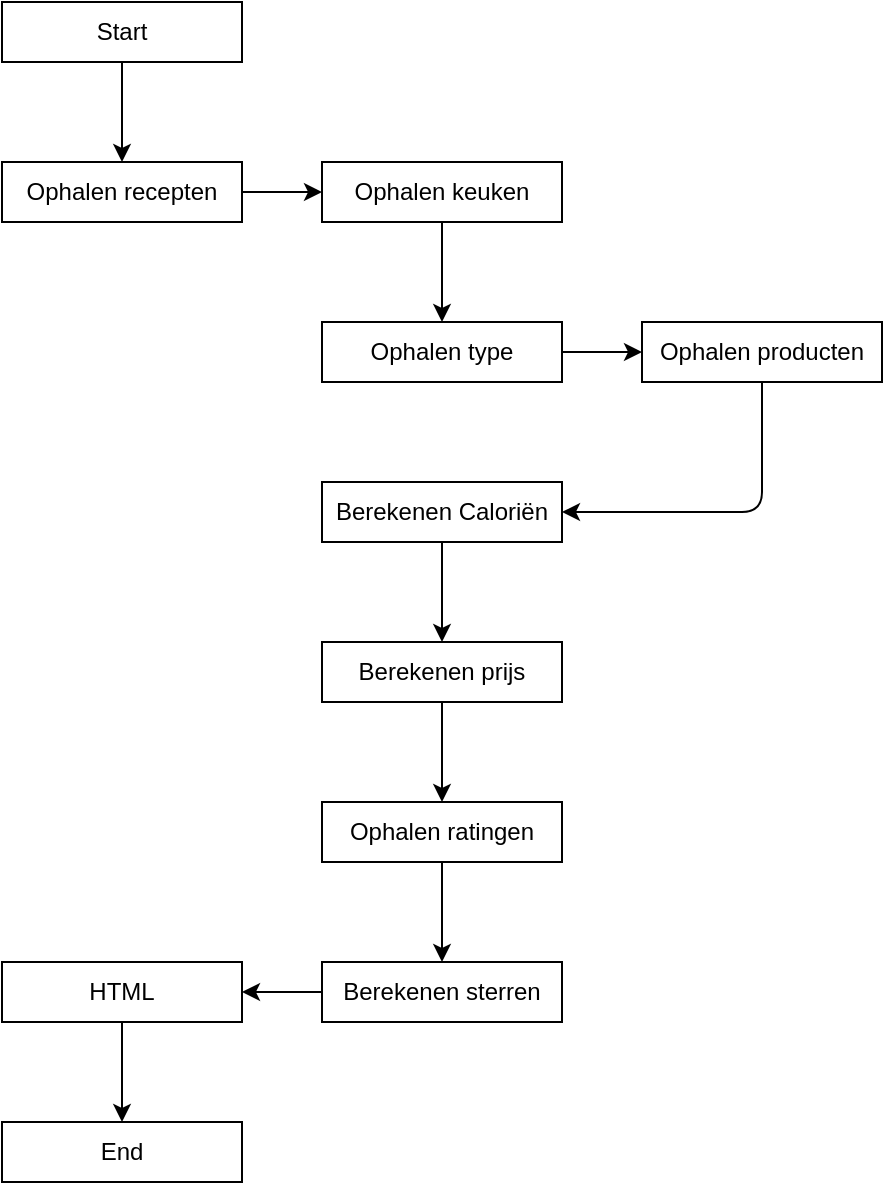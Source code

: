 <mxfile>
    <diagram id="ojbFjEubPhlPfbaff8Yi" name="Flow chart">
        <mxGraphModel dx="1405" dy="563" grid="1" gridSize="10" guides="1" tooltips="1" connect="1" arrows="1" fold="1" page="1" pageScale="1" pageWidth="850" pageHeight="1100" math="0" shadow="0">
            <root>
                <mxCell id="0"/>
                <mxCell id="1" parent="0"/>
                <mxCell id="15" style="edgeStyle=none;html=1;exitX=0.5;exitY=1;exitDx=0;exitDy=0;entryX=0.5;entryY=0;entryDx=0;entryDy=0;" parent="1" source="3" target="4" edge="1">
                    <mxGeometry relative="1" as="geometry"/>
                </mxCell>
                <mxCell id="3" value="Start" style="rounded=0;whiteSpace=wrap;html=1;" parent="1" vertex="1">
                    <mxGeometry x="40" y="480" width="120" height="30" as="geometry"/>
                </mxCell>
                <mxCell id="16" style="edgeStyle=none;html=1;exitX=1;exitY=0.5;exitDx=0;exitDy=0;entryX=0;entryY=0.5;entryDx=0;entryDy=0;" parent="1" source="4" target="8" edge="1">
                    <mxGeometry relative="1" as="geometry"/>
                </mxCell>
                <mxCell id="4" value="Ophalen recepten" style="rounded=0;whiteSpace=wrap;html=1;" parent="1" vertex="1">
                    <mxGeometry x="40" y="560" width="120" height="30" as="geometry"/>
                </mxCell>
                <mxCell id="24" style="edgeStyle=none;html=1;exitX=0.5;exitY=1;exitDx=0;exitDy=0;entryX=0.5;entryY=0;entryDx=0;entryDy=0;" parent="1" source="5" target="6" edge="1">
                    <mxGeometry relative="1" as="geometry"/>
                </mxCell>
                <mxCell id="5" value="HTML" style="rounded=0;whiteSpace=wrap;html=1;" parent="1" vertex="1">
                    <mxGeometry x="40" y="960" width="120" height="30" as="geometry"/>
                </mxCell>
                <mxCell id="6" value="End" style="rounded=0;whiteSpace=wrap;html=1;" parent="1" vertex="1">
                    <mxGeometry x="40" y="1040" width="120" height="30" as="geometry"/>
                </mxCell>
                <mxCell id="17" style="edgeStyle=none;html=1;exitX=0.5;exitY=1;exitDx=0;exitDy=0;entryX=0.5;entryY=0;entryDx=0;entryDy=0;" parent="1" source="8" target="9" edge="1">
                    <mxGeometry relative="1" as="geometry"/>
                </mxCell>
                <mxCell id="8" value="Ophalen keuken" style="rounded=0;whiteSpace=wrap;html=1;" parent="1" vertex="1">
                    <mxGeometry x="200" y="560" width="120" height="30" as="geometry"/>
                </mxCell>
                <mxCell id="18" style="edgeStyle=none;html=1;exitX=1;exitY=0.5;exitDx=0;exitDy=0;entryX=0;entryY=0.5;entryDx=0;entryDy=0;" parent="1" source="9" target="10" edge="1">
                    <mxGeometry relative="1" as="geometry"/>
                </mxCell>
                <mxCell id="9" value="Ophalen type" style="rounded=0;whiteSpace=wrap;html=1;" parent="1" vertex="1">
                    <mxGeometry x="200" y="640" width="120" height="30" as="geometry"/>
                </mxCell>
                <mxCell id="19" style="edgeStyle=none;html=1;exitX=0.5;exitY=1;exitDx=0;exitDy=0;entryX=1;entryY=0.5;entryDx=0;entryDy=0;" parent="1" source="10" target="11" edge="1">
                    <mxGeometry relative="1" as="geometry">
                        <Array as="points">
                            <mxPoint x="420" y="735"/>
                        </Array>
                    </mxGeometry>
                </mxCell>
                <mxCell id="10" value="Ophalen producten" style="rounded=0;whiteSpace=wrap;html=1;" parent="1" vertex="1">
                    <mxGeometry x="360" y="640" width="120" height="30" as="geometry"/>
                </mxCell>
                <mxCell id="20" style="edgeStyle=none;html=1;exitX=0.5;exitY=1;exitDx=0;exitDy=0;entryX=0.5;entryY=0;entryDx=0;entryDy=0;" parent="1" source="11" target="12" edge="1">
                    <mxGeometry relative="1" as="geometry"/>
                </mxCell>
                <mxCell id="11" value="Berekenen Caloriën" style="rounded=0;whiteSpace=wrap;html=1;" parent="1" vertex="1">
                    <mxGeometry x="200" y="720" width="120" height="30" as="geometry"/>
                </mxCell>
                <mxCell id="21" style="edgeStyle=none;html=1;exitX=0.5;exitY=1;exitDx=0;exitDy=0;entryX=0.5;entryY=0;entryDx=0;entryDy=0;" parent="1" source="12" target="13" edge="1">
                    <mxGeometry relative="1" as="geometry"/>
                </mxCell>
                <mxCell id="12" value="Berekenen prijs" style="rounded=0;whiteSpace=wrap;html=1;" parent="1" vertex="1">
                    <mxGeometry x="200" y="800" width="120" height="30" as="geometry"/>
                </mxCell>
                <mxCell id="22" style="edgeStyle=none;html=1;exitX=0.5;exitY=1;exitDx=0;exitDy=0;entryX=0.5;entryY=0;entryDx=0;entryDy=0;" parent="1" source="13" target="14" edge="1">
                    <mxGeometry relative="1" as="geometry"/>
                </mxCell>
                <mxCell id="13" value="Ophalen ratingen" style="rounded=0;whiteSpace=wrap;html=1;" parent="1" vertex="1">
                    <mxGeometry x="200" y="880" width="120" height="30" as="geometry"/>
                </mxCell>
                <mxCell id="23" style="edgeStyle=none;html=1;exitX=0;exitY=0.5;exitDx=0;exitDy=0;" parent="1" source="14" target="5" edge="1">
                    <mxGeometry relative="1" as="geometry"/>
                </mxCell>
                <mxCell id="14" value="Berekenen sterren" style="rounded=0;whiteSpace=wrap;html=1;" parent="1" vertex="1">
                    <mxGeometry x="200" y="960" width="120" height="30" as="geometry"/>
                </mxCell>
            </root>
        </mxGraphModel>
    </diagram>
    <diagram id="hPfDQgCPNa3Az2tNatzr" name="ERD">
        <mxGraphModel dx="1092" dy="563" grid="1" gridSize="10" guides="1" tooltips="1" connect="1" arrows="1" fold="1" page="0" pageScale="1" pageWidth="850" pageHeight="1100" math="0" shadow="0">
            <root>
                <mxCell id="0"/>
                <mxCell id="1" parent="0"/>
                <mxCell id="J4gyw1hwq9Pxe1A9pDHM-3" value="Gerecht" style="swimlane;whiteSpace=wrap;html=1;" parent="1" vertex="1">
                    <mxGeometry x="320" y="350" width="200" height="210" as="geometry">
                        <mxRectangle x="60" y="70" width="90" height="30" as="alternateBounds"/>
                    </mxGeometry>
                </mxCell>
                <mxCell id="J4gyw1hwq9Pxe1A9pDHM-4" value="&lt;ul&gt;&lt;li&gt;ID&lt;/li&gt;&lt;li&gt;keuken_id&lt;/li&gt;&lt;li&gt;type_id&lt;/li&gt;&lt;li&gt;user_id&lt;/li&gt;&lt;li&gt;datum_toegevoegd&lt;/li&gt;&lt;li&gt;titel&lt;/li&gt;&lt;li&gt;korte_omschrijving&lt;/li&gt;&lt;li&gt;lange_omschrijving&lt;/li&gt;&lt;li&gt;afbeelding&lt;/li&gt;&lt;/ul&gt;" style="rounded=0;whiteSpace=wrap;html=1;align=left;" parent="J4gyw1hwq9Pxe1A9pDHM-3" vertex="1">
                    <mxGeometry y="20" width="200" height="190" as="geometry"/>
                </mxCell>
                <mxCell id="J4gyw1hwq9Pxe1A9pDHM-5" value="Keuken, Type" style="swimlane;whiteSpace=wrap;html=1;" parent="1" vertex="1">
                    <mxGeometry x="40" y="350" width="200" height="90" as="geometry">
                        <mxRectangle x="310" y="70" width="120" height="30" as="alternateBounds"/>
                    </mxGeometry>
                </mxCell>
                <mxCell id="J4gyw1hwq9Pxe1A9pDHM-6" value="&lt;ul&gt;&lt;li&gt;ID&lt;/li&gt;&lt;li&gt;record_type[K, T]&lt;/li&gt;&lt;li&gt;omschrijving&lt;/li&gt;&lt;/ul&gt;" style="rounded=0;whiteSpace=wrap;html=1;align=left;" parent="J4gyw1hwq9Pxe1A9pDHM-5" vertex="1">
                    <mxGeometry y="20" width="200" height="70" as="geometry"/>
                </mxCell>
                <mxCell id="J4gyw1hwq9Pxe1A9pDHM-8" value="Ingredient" style="swimlane;whiteSpace=wrap;html=1;" parent="1" vertex="1">
                    <mxGeometry x="320" y="640" width="200" height="110" as="geometry">
                        <mxRectangle x="540" y="70" width="100" height="30" as="alternateBounds"/>
                    </mxGeometry>
                </mxCell>
                <mxCell id="J4gyw1hwq9Pxe1A9pDHM-9" value="&lt;ul&gt;&lt;li&gt;ID&lt;/li&gt;&lt;li&gt;gerecht_id&lt;/li&gt;&lt;li&gt;artikel_id&lt;/li&gt;&lt;li&gt;aantal&lt;/li&gt;&lt;/ul&gt;" style="rounded=0;whiteSpace=wrap;html=1;align=left;" parent="J4gyw1hwq9Pxe1A9pDHM-8" vertex="1">
                    <mxGeometry y="20" width="200" height="90" as="geometry"/>
                </mxCell>
                <mxCell id="J4gyw1hwq9Pxe1A9pDHM-11" value="Artiekel" style="swimlane;whiteSpace=wrap;html=1;" parent="1" vertex="1">
                    <mxGeometry x="320" y="800" width="200" height="170" as="geometry"/>
                </mxCell>
                <mxCell id="J4gyw1hwq9Pxe1A9pDHM-12" value="&lt;ul&gt;&lt;li&gt;ID&lt;/li&gt;&lt;li&gt;naam&lt;/li&gt;&lt;li&gt;omschrijving&lt;/li&gt;&lt;li&gt;prijs&lt;/li&gt;&lt;li&gt;eenheid&lt;/li&gt;&lt;li&gt;verpakking&lt;/li&gt;&lt;li&gt;artiekel&lt;/li&gt;&lt;/ul&gt;" style="rounded=0;whiteSpace=wrap;html=1;align=left;" parent="J4gyw1hwq9Pxe1A9pDHM-11" vertex="1">
                    <mxGeometry y="20" width="200" height="150" as="geometry"/>
                </mxCell>
                <mxCell id="J4gyw1hwq9Pxe1A9pDHM-13" value="User" style="swimlane;whiteSpace=wrap;html=1;" parent="1" vertex="1">
                    <mxGeometry x="610" y="350" width="200" height="130" as="geometry"/>
                </mxCell>
                <mxCell id="J4gyw1hwq9Pxe1A9pDHM-14" value="&lt;ul&gt;&lt;li&gt;ID&lt;/li&gt;&lt;li&gt;user_name&lt;/li&gt;&lt;li&gt;password&lt;/li&gt;&lt;li&gt;e-mail&lt;/li&gt;&lt;li&gt;afbeelding&lt;/li&gt;&lt;/ul&gt;" style="rounded=0;whiteSpace=wrap;html=1;align=left;" parent="J4gyw1hwq9Pxe1A9pDHM-13" vertex="1">
                    <mxGeometry y="20" width="200" height="110" as="geometry"/>
                </mxCell>
                <mxCell id="J4gyw1hwq9Pxe1A9pDHM-17" value="Gerecht info" style="swimlane;whiteSpace=wrap;html=1;" parent="1" vertex="1">
                    <mxGeometry x="590" y="600" width="220" height="480" as="geometry"/>
                </mxCell>
                <mxCell id="J4gyw1hwq9Pxe1A9pDHM-18" value="&lt;ul&gt;&lt;li&gt;ID&lt;/li&gt;&lt;li&gt;record_type [B, O, W, F]&lt;/li&gt;&lt;li&gt;gerecht_id&lt;/li&gt;&lt;li&gt;user_id&lt;/li&gt;&lt;li&gt;datum&lt;/li&gt;&lt;li&gt;nummeriekveld&lt;/li&gt;&lt;li&gt;tekstveld&lt;/li&gt;&lt;/ul&gt;" style="rounded=0;whiteSpace=wrap;html=1;align=left;" parent="J4gyw1hwq9Pxe1A9pDHM-17" vertex="1">
                    <mxGeometry x="10" y="34" width="200" height="156" as="geometry"/>
                </mxCell>
                <mxCell id="J4gyw1hwq9Pxe1A9pDHM-19" value="Bereidingswijze (B)" style="swimlane;whiteSpace=wrap;html=1;" parent="J4gyw1hwq9Pxe1A9pDHM-17" vertex="1">
                    <mxGeometry x="10" y="200" width="200" height="80" as="geometry">
                        <mxRectangle x="25" y="180" width="150" height="30" as="alternateBounds"/>
                    </mxGeometry>
                </mxCell>
                <mxCell id="J4gyw1hwq9Pxe1A9pDHM-20" value="&lt;ul&gt;&lt;li&gt;stap (nummeriekveld)&lt;/li&gt;&lt;li&gt;bereiding (tekstveld)&lt;/li&gt;&lt;/ul&gt;" style="rounded=0;whiteSpace=wrap;html=1;align=left;" parent="J4gyw1hwq9Pxe1A9pDHM-19" vertex="1">
                    <mxGeometry y="23" width="200" height="57" as="geometry"/>
                </mxCell>
                <mxCell id="J4gyw1hwq9Pxe1A9pDHM-21" value="Opmerkingen (O)" style="swimlane;whiteSpace=wrap;html=1;" parent="J4gyw1hwq9Pxe1A9pDHM-17" vertex="1">
                    <mxGeometry x="10" y="290" width="200" height="60" as="geometry">
                        <mxRectangle x="30" y="220" width="140" height="30" as="alternateBounds"/>
                    </mxGeometry>
                </mxCell>
                <mxCell id="J4gyw1hwq9Pxe1A9pDHM-22" value="&lt;ul&gt;&lt;li&gt;[user_id]&lt;/li&gt;&lt;li&gt;opmerking (tekstveld)&lt;/li&gt;&lt;/ul&gt;" style="rounded=0;whiteSpace=wrap;html=1;align=left;" parent="J4gyw1hwq9Pxe1A9pDHM-21" vertex="1">
                    <mxGeometry y="20" width="200" height="40" as="geometry"/>
                </mxCell>
                <mxCell id="J4gyw1hwq9Pxe1A9pDHM-23" value="Waardering (W)" style="swimlane;whiteSpace=wrap;html=1;" parent="J4gyw1hwq9Pxe1A9pDHM-17" vertex="1">
                    <mxGeometry x="10" y="360" width="200" height="50" as="geometry">
                        <mxRectangle x="35" y="260" width="130" height="30" as="alternateBounds"/>
                    </mxGeometry>
                </mxCell>
                <mxCell id="J4gyw1hwq9Pxe1A9pDHM-24" value="&lt;ul&gt;&lt;li&gt;aantal (nummeriek veld)&lt;/li&gt;&lt;/ul&gt;" style="rounded=0;whiteSpace=wrap;html=1;align=left;" parent="J4gyw1hwq9Pxe1A9pDHM-23" vertex="1">
                    <mxGeometry y="20" width="200" height="30" as="geometry"/>
                </mxCell>
                <mxCell id="J4gyw1hwq9Pxe1A9pDHM-25" value="Favoriet (F)" style="swimlane;whiteSpace=wrap;html=1;" parent="J4gyw1hwq9Pxe1A9pDHM-17" vertex="1">
                    <mxGeometry x="10" y="420" width="200" height="50" as="geometry">
                        <mxRectangle x="45" y="300" width="110" height="30" as="alternateBounds"/>
                    </mxGeometry>
                </mxCell>
                <mxCell id="J4gyw1hwq9Pxe1A9pDHM-26" value="&lt;ul&gt;&lt;li&gt;[user_id]&lt;/li&gt;&lt;/ul&gt;" style="rounded=0;whiteSpace=wrap;html=1;align=left;" parent="J4gyw1hwq9Pxe1A9pDHM-25" vertex="1">
                    <mxGeometry y="20" width="200" height="30" as="geometry"/>
                </mxCell>
                <mxCell id="v60Txq-30rNOrk9UckVS-1" value="" style="edgeStyle=entityRelationEdgeStyle;fontSize=12;html=1;endArrow=ERmany;entryX=-0.01;entryY=0.162;entryDx=0;entryDy=0;entryPerimeter=0;exitX=1;exitY=0.5;exitDx=0;exitDy=0;" parent="1" source="J4gyw1hwq9Pxe1A9pDHM-6" target="J4gyw1hwq9Pxe1A9pDHM-4" edge="1">
                    <mxGeometry width="100" height="100" relative="1" as="geometry">
                        <mxPoint x="130" y="640" as="sourcePoint"/>
                        <mxPoint x="230" y="540" as="targetPoint"/>
                    </mxGeometry>
                </mxCell>
                <mxCell id="v60Txq-30rNOrk9UckVS-2" value="" style="edgeStyle=entityRelationEdgeStyle;fontSize=12;html=1;endArrow=ERmany;entryX=0;entryY=0.25;entryDx=0;entryDy=0;exitX=1;exitY=0.75;exitDx=0;exitDy=0;" parent="1" source="J4gyw1hwq9Pxe1A9pDHM-5" target="J4gyw1hwq9Pxe1A9pDHM-4" edge="1">
                    <mxGeometry width="100" height="100" relative="1" as="geometry">
                        <mxPoint x="170" y="534.22" as="sourcePoint"/>
                        <mxPoint x="248" y="530" as="targetPoint"/>
                    </mxGeometry>
                </mxCell>
                <mxCell id="v60Txq-30rNOrk9UckVS-3" value="" style="edgeStyle=entityRelationEdgeStyle;fontSize=12;html=1;endArrow=ERmany;entryX=1;entryY=0.25;entryDx=0;entryDy=0;exitX=0;exitY=0.25;exitDx=0;exitDy=0;" parent="1" source="J4gyw1hwq9Pxe1A9pDHM-14" target="J4gyw1hwq9Pxe1A9pDHM-3" edge="1">
                    <mxGeometry width="100" height="100" relative="1" as="geometry">
                        <mxPoint x="210" y="514.22" as="sourcePoint"/>
                        <mxPoint x="288" y="510" as="targetPoint"/>
                    </mxGeometry>
                </mxCell>
                <mxCell id="v60Txq-30rNOrk9UckVS-8" value="" style="edgeStyle=entityRelationEdgeStyle;fontSize=12;html=1;endArrow=ERmany;entryX=0;entryY=0.25;entryDx=0;entryDy=0;exitX=1;exitY=0.5;exitDx=0;exitDy=0;" parent="1" source="J4gyw1hwq9Pxe1A9pDHM-4" target="J4gyw1hwq9Pxe1A9pDHM-17" edge="1">
                    <mxGeometry width="100" height="100" relative="1" as="geometry">
                        <mxPoint x="130" y="680" as="sourcePoint"/>
                        <mxPoint x="230" y="580" as="targetPoint"/>
                    </mxGeometry>
                </mxCell>
                <mxCell id="v60Txq-30rNOrk9UckVS-9" value="" style="edgeStyle=entityRelationEdgeStyle;fontSize=12;html=1;endArrow=ERmany;entryX=1;entryY=0.25;entryDx=0;entryDy=0;" parent="1" source="J4gyw1hwq9Pxe1A9pDHM-4" target="J4gyw1hwq9Pxe1A9pDHM-9" edge="1">
                    <mxGeometry width="100" height="100" relative="1" as="geometry">
                        <mxPoint x="220" y="790" as="sourcePoint"/>
                        <mxPoint x="320" y="690" as="targetPoint"/>
                    </mxGeometry>
                </mxCell>
                <mxCell id="v60Txq-30rNOrk9UckVS-13" value="" style="edgeStyle=entityRelationEdgeStyle;fontSize=12;html=1;endArrow=ERmany;entryX=1;entryY=0.25;entryDx=0;entryDy=0;exitX=1;exitY=0.25;exitDx=0;exitDy=0;dashed=1;" parent="1" source="J4gyw1hwq9Pxe1A9pDHM-14" target="J4gyw1hwq9Pxe1A9pDHM-17" edge="1">
                    <mxGeometry width="100" height="100" relative="1" as="geometry">
                        <mxPoint x="810" y="390" as="sourcePoint"/>
                        <mxPoint x="530" y="900" as="targetPoint"/>
                    </mxGeometry>
                </mxCell>
                <mxCell id="v60Txq-30rNOrk9UckVS-10" value="" style="edgeStyle=entityRelationEdgeStyle;fontSize=12;html=1;endArrow=ERmany;entryX=1;entryY=0.5;entryDx=0;entryDy=0;exitX=1;exitY=0.5;exitDx=0;exitDy=0;" parent="1" source="J4gyw1hwq9Pxe1A9pDHM-12" target="J4gyw1hwq9Pxe1A9pDHM-9" edge="1">
                    <mxGeometry width="100" height="100" relative="1" as="geometry">
                        <mxPoint x="490" y="890" as="sourcePoint"/>
                        <mxPoint x="20" y="885" as="targetPoint"/>
                    </mxGeometry>
                </mxCell>
            </root>
        </mxGraphModel>
    </diagram>
    <diagram id="RbJMsLFLv_uHvCZRNf2G" name="Diagram homeage">
        <mxGraphModel dx="1092" dy="563" grid="1" gridSize="10" guides="1" tooltips="1" connect="1" arrows="1" fold="1" page="1" pageScale="1" pageWidth="850" pageHeight="1100" math="0" shadow="0">
            <root>
                <mxCell id="0"/>
                <mxCell id="1" parent="0"/>
                <mxCell id="sayOHXeBn4_SIcQid23Z-3" value="Pool" style="swimlane;childLayout=stackLayout;resizeParent=1;resizeParentMax=0;startSize=20;html=1;" parent="1" vertex="1">
                    <mxGeometry x="190" y="420" width="640" height="590" as="geometry"/>
                </mxCell>
                <mxCell id="sayOHXeBn4_SIcQid23Z-4" value="Controller" style="swimlane;startSize=20;html=1;" parent="sayOHXeBn4_SIcQid23Z-3" vertex="1">
                    <mxGeometry y="20" width="160" height="570" as="geometry"/>
                </mxCell>
                <mxCell id="wRhV-z3uOjIM4mJOETzu-2" value="Start" style="rounded=0;whiteSpace=wrap;html=1;" parent="sayOHXeBn4_SIcQid23Z-4" vertex="1">
                    <mxGeometry x="20" y="40" width="120" height="30" as="geometry"/>
                </mxCell>
                <mxCell id="wRhV-z3uOjIM4mJOETzu-4" value="Ophalen gerechten" style="rounded=0;whiteSpace=wrap;html=1;" parent="sayOHXeBn4_SIcQid23Z-4" vertex="1">
                    <mxGeometry x="20" y="120" width="120" height="30" as="geometry"/>
                </mxCell>
                <mxCell id="wRhV-z3uOjIM4mJOETzu-1" style="edgeStyle=none;html=1;exitX=0.5;exitY=1;exitDx=0;exitDy=0;entryX=0.5;entryY=0;entryDx=0;entryDy=0;" parent="sayOHXeBn4_SIcQid23Z-4" source="wRhV-z3uOjIM4mJOETzu-2" target="wRhV-z3uOjIM4mJOETzu-4" edge="1">
                    <mxGeometry relative="1" as="geometry"/>
                </mxCell>
                <mxCell id="sayOHXeBn4_SIcQid23Z-5" value="Buisness Logic" style="swimlane;startSize=20;html=1;" parent="sayOHXeBn4_SIcQid23Z-3" vertex="1">
                    <mxGeometry x="160" y="20" width="320" height="570" as="geometry"/>
                </mxCell>
                <mxCell id="sayOHXeBn4_SIcQid23Z-7" value="" style="endArrow=none;dashed=1;html=1;entryX=0.5;entryY=0;entryDx=0;entryDy=0;exitX=0.5;exitY=1;exitDx=0;exitDy=0;" parent="sayOHXeBn4_SIcQid23Z-5" source="sayOHXeBn4_SIcQid23Z-5" edge="1">
                    <mxGeometry width="50" height="50" relative="1" as="geometry">
                        <mxPoint x="160" y="470" as="sourcePoint"/>
                        <mxPoint x="160" y="19" as="targetPoint"/>
                    </mxGeometry>
                </mxCell>
                <mxCell id="C6aK_yt87m_zU7LLJUV3-90" style="edgeStyle=none;html=1;exitX=0.5;exitY=1;exitDx=0;exitDy=0;entryX=0;entryY=0.5;entryDx=0;entryDy=0;" parent="sayOHXeBn4_SIcQid23Z-5" source="1U0blNnBEu4TWHMpu2ZK-3" target="C6aK_yt87m_zU7LLJUV3-89" edge="1">
                    <mxGeometry relative="1" as="geometry">
                        <Array as="points">
                            <mxPoint x="80" y="455"/>
                        </Array>
                    </mxGeometry>
                </mxCell>
                <mxCell id="1U0blNnBEu4TWHMpu2ZK-3" value="Ophalen gerechten" style="rounded=0;whiteSpace=wrap;html=1;" parent="sayOHXeBn4_SIcQid23Z-5" vertex="1">
                    <mxGeometry x="20" y="120" width="120" height="30" as="geometry"/>
                </mxCell>
                <mxCell id="1U0blNnBEu4TWHMpu2ZK-6" style="edgeStyle=none;html=1;entryX=0;entryY=0.5;entryDx=0;entryDy=0;exitX=1;exitY=0.5;exitDx=0;exitDy=0;" parent="sayOHXeBn4_SIcQid23Z-5" source="1U0blNnBEu4TWHMpu2ZK-3" target="wRhV-z3uOjIM4mJOETzu-9" edge="1">
                    <mxGeometry relative="1" as="geometry">
                        <mxPoint x="140" y="180" as="sourcePoint"/>
                        <mxPoint x="150" y="135" as="targetPoint"/>
                    </mxGeometry>
                </mxCell>
                <mxCell id="wRhV-z3uOjIM4mJOETzu-9" value="Ophalen keuken" style="rounded=0;whiteSpace=wrap;html=1;" parent="sayOHXeBn4_SIcQid23Z-5" vertex="1">
                    <mxGeometry x="180" y="120" width="120" height="30" as="geometry"/>
                </mxCell>
                <mxCell id="wRhV-z3uOjIM4mJOETzu-11" value="Ophalen type" style="rounded=0;whiteSpace=wrap;html=1;" parent="sayOHXeBn4_SIcQid23Z-5" vertex="1">
                    <mxGeometry x="180" y="200" width="120" height="30" as="geometry"/>
                </mxCell>
                <mxCell id="1U0blNnBEu4TWHMpu2ZK-11" value="Ophalen Ingredient" style="rounded=0;whiteSpace=wrap;html=1;" parent="sayOHXeBn4_SIcQid23Z-5" vertex="1">
                    <mxGeometry x="180" y="280" width="120" height="30" as="geometry"/>
                </mxCell>
                <mxCell id="sayOHXeBn4_SIcQid23Z-10" style="edgeStyle=none;html=1;entryX=0;entryY=0.5;entryDx=0;entryDy=0;exitX=0.5;exitY=1;exitDx=0;exitDy=0;" parent="sayOHXeBn4_SIcQid23Z-5" source="1U0blNnBEu4TWHMpu2ZK-3" target="wRhV-z3uOjIM4mJOETzu-11" edge="1">
                    <mxGeometry relative="1" as="geometry">
                        <mxPoint x="50" y="250" as="sourcePoint"/>
                        <Array as="points">
                            <mxPoint x="80" y="215"/>
                        </Array>
                    </mxGeometry>
                </mxCell>
                <mxCell id="1U0blNnBEu4TWHMpu2ZK-15" style="edgeStyle=none;html=1;entryX=0;entryY=0.5;entryDx=0;entryDy=0;exitX=0.5;exitY=1;exitDx=0;exitDy=0;" parent="sayOHXeBn4_SIcQid23Z-5" source="1U0blNnBEu4TWHMpu2ZK-3" target="wRhV-z3uOjIM4mJOETzu-17" edge="1">
                    <mxGeometry relative="1" as="geometry">
                        <mxPoint x="40" y="360" as="sourcePoint"/>
                        <Array as="points">
                            <mxPoint x="80" y="375"/>
                        </Array>
                    </mxGeometry>
                </mxCell>
                <mxCell id="9rCOU9BzPUB7FQP8mxVG-3" style="edgeStyle=none;html=1;entryX=0;entryY=0.5;entryDx=0;entryDy=0;exitX=0.5;exitY=1;exitDx=0;exitDy=0;" parent="sayOHXeBn4_SIcQid23Z-5" source="1U0blNnBEu4TWHMpu2ZK-3" target="wRhV-z3uOjIM4mJOETzu-19" edge="1">
                    <mxGeometry relative="1" as="geometry">
                        <mxPoint x="70" y="160" as="targetPoint"/>
                        <mxPoint x="30" y="340" as="sourcePoint"/>
                        <Array as="points">
                            <mxPoint x="80" y="535"/>
                        </Array>
                    </mxGeometry>
                </mxCell>
                <mxCell id="1U0blNnBEu4TWHMpu2ZK-13" style="edgeStyle=none;html=1;entryX=0;entryY=0.5;entryDx=0;entryDy=0;exitX=0.5;exitY=1;exitDx=0;exitDy=0;" parent="sayOHXeBn4_SIcQid23Z-5" source="1U0blNnBEu4TWHMpu2ZK-3" target="1U0blNnBEu4TWHMpu2ZK-11" edge="1">
                    <mxGeometry relative="1" as="geometry">
                        <mxPoint x="30" y="280" as="sourcePoint"/>
                        <Array as="points">
                            <mxPoint x="80" y="295"/>
                        </Array>
                    </mxGeometry>
                </mxCell>
                <mxCell id="wRhV-z3uOjIM4mJOETzu-6" value="HTML" style="rounded=0;whiteSpace=wrap;html=1;" parent="sayOHXeBn4_SIcQid23Z-5" vertex="1">
                    <mxGeometry x="-140" y="440" width="120" height="30" as="geometry"/>
                </mxCell>
                <mxCell id="wRhV-z3uOjIM4mJOETzu-7" value="End" style="rounded=0;whiteSpace=wrap;html=1;" parent="sayOHXeBn4_SIcQid23Z-5" vertex="1">
                    <mxGeometry x="-140" y="520" width="120" height="30" as="geometry"/>
                </mxCell>
                <mxCell id="wRhV-z3uOjIM4mJOETzu-5" style="edgeStyle=none;html=1;exitX=0.5;exitY=1;exitDx=0;exitDy=0;entryX=0.5;entryY=0;entryDx=0;entryDy=0;" parent="sayOHXeBn4_SIcQid23Z-5" source="wRhV-z3uOjIM4mJOETzu-6" target="wRhV-z3uOjIM4mJOETzu-7" edge="1">
                    <mxGeometry relative="1" as="geometry"/>
                </mxCell>
                <mxCell id="wRhV-z3uOjIM4mJOETzu-17" value="Berekenen kosten&amp;nbsp;" style="rounded=0;whiteSpace=wrap;html=1;" parent="sayOHXeBn4_SIcQid23Z-5" vertex="1">
                    <mxGeometry x="180" y="360" width="120" height="30" as="geometry"/>
                </mxCell>
                <mxCell id="wRhV-z3uOjIM4mJOETzu-19" value="Berekenen gemiddelde waardering" style="rounded=0;whiteSpace=wrap;html=1;" parent="sayOHXeBn4_SIcQid23Z-5" vertex="1">
                    <mxGeometry x="180" y="510" width="120" height="50" as="geometry"/>
                </mxCell>
                <mxCell id="C6aK_yt87m_zU7LLJUV3-89" value="Berekenen kosten&amp;nbsp;" style="rounded=0;whiteSpace=wrap;html=1;" parent="sayOHXeBn4_SIcQid23Z-5" vertex="1">
                    <mxGeometry x="180" y="440" width="120" height="30" as="geometry"/>
                </mxCell>
                <mxCell id="sayOHXeBn4_SIcQid23Z-6" value="Model" style="swimlane;startSize=20;html=1;" parent="sayOHXeBn4_SIcQid23Z-3" vertex="1">
                    <mxGeometry x="480" y="20" width="160" height="570" as="geometry"/>
                </mxCell>
                <mxCell id="1U0blNnBEu4TWHMpu2ZK-1" value="Gerecht" style="swimlane;whiteSpace=wrap;html=1;" parent="sayOHXeBn4_SIcQid23Z-6" vertex="1" collapsed="1">
                    <mxGeometry x="35" y="30" width="90" height="30" as="geometry">
                        <mxRectangle x="320" y="350" width="200" height="210" as="alternateBounds"/>
                    </mxGeometry>
                </mxCell>
                <mxCell id="1U0blNnBEu4TWHMpu2ZK-2" value="&lt;ul&gt;&lt;li&gt;ID&lt;/li&gt;&lt;li&gt;keuken_id&lt;/li&gt;&lt;li&gt;type_id&lt;/li&gt;&lt;li&gt;user_id&lt;/li&gt;&lt;li&gt;datum_toegevoegd&lt;/li&gt;&lt;li&gt;titel&lt;/li&gt;&lt;li&gt;korte_omschrijving&lt;/li&gt;&lt;li&gt;lange_omschrijving&lt;/li&gt;&lt;li&gt;afbeelding&lt;/li&gt;&lt;/ul&gt;" style="rounded=0;whiteSpace=wrap;html=1;align=left;" parent="1U0blNnBEu4TWHMpu2ZK-1" vertex="1">
                    <mxGeometry y="20" width="200" height="190" as="geometry"/>
                </mxCell>
                <mxCell id="1U0blNnBEu4TWHMpu2ZK-7" value="Ophalen KT&amp;nbsp;&lt;sup&gt;(1&lt;/sup&gt;" style="rounded=0;whiteSpace=wrap;html=1;" parent="sayOHXeBn4_SIcQid23Z-6" vertex="1">
                    <mxGeometry x="20" y="120" width="120" height="30" as="geometry"/>
                </mxCell>
                <mxCell id="1U0blNnBEu4TWHMpu2ZK-10" value="Ophalen Ingredient &lt;sup&gt;(2&lt;/sup&gt;" style="rounded=0;whiteSpace=wrap;html=1;" parent="sayOHXeBn4_SIcQid23Z-6" vertex="1">
                    <mxGeometry x="20" y="280" width="120" height="30" as="geometry"/>
                </mxCell>
                <mxCell id="iuZGSxwWzP4yd-rkmcJx-1" value="Is al opgehaald voor ophalen ingredienten" style="rounded=0;whiteSpace=wrap;html=1;fillColor=#a20025;fontColor=#ffffff;strokeColor=#6F0000;" parent="sayOHXeBn4_SIcQid23Z-6" vertex="1">
                    <mxGeometry x="-30" y="390" width="90" height="50" as="geometry"/>
                </mxCell>
                <mxCell id="U9EERuoXqu2HfaTCrIrC-1" value="Ophalen BOWF&amp;nbsp;&lt;sup&gt;4)&lt;/sup&gt;" style="rounded=0;whiteSpace=wrap;html=1;" parent="sayOHXeBn4_SIcQid23Z-6" vertex="1">
                    <mxGeometry x="20" y="520" width="120" height="30" as="geometry"/>
                </mxCell>
                <mxCell id="1U0blNnBEu4TWHMpu2ZK-4" style="edgeStyle=none;html=1;exitX=0;exitY=0.5;exitDx=0;exitDy=0;entryX=1;entryY=0.5;entryDx=0;entryDy=0;" parent="sayOHXeBn4_SIcQid23Z-3" source="1U0blNnBEu4TWHMpu2ZK-3" target="wRhV-z3uOjIM4mJOETzu-4" edge="1">
                    <mxGeometry relative="1" as="geometry"/>
                </mxCell>
                <mxCell id="1U0blNnBEu4TWHMpu2ZK-5" style="edgeStyle=none;html=1;exitX=0.5;exitY=1;exitDx=0;exitDy=0;entryX=0.5;entryY=0;entryDx=0;entryDy=0;" parent="sayOHXeBn4_SIcQid23Z-3" source="1U0blNnBEu4TWHMpu2ZK-1" target="1U0blNnBEu4TWHMpu2ZK-3" edge="1">
                    <mxGeometry relative="1" as="geometry">
                        <Array as="points">
                            <mxPoint x="560" y="110"/>
                            <mxPoint x="390" y="110"/>
                            <mxPoint x="240" y="110"/>
                        </Array>
                    </mxGeometry>
                </mxCell>
                <mxCell id="1U0blNnBEu4TWHMpu2ZK-9" style="edgeStyle=none;html=1;exitX=0.5;exitY=1;exitDx=0;exitDy=0;entryX=1;entryY=0.5;entryDx=0;entryDy=0;" parent="sayOHXeBn4_SIcQid23Z-3" source="1U0blNnBEu4TWHMpu2ZK-7" target="wRhV-z3uOjIM4mJOETzu-11" edge="1">
                    <mxGeometry relative="1" as="geometry">
                        <Array as="points">
                            <mxPoint x="560" y="235"/>
                        </Array>
                    </mxGeometry>
                </mxCell>
                <mxCell id="1U0blNnBEu4TWHMpu2ZK-12" style="edgeStyle=none;html=1;exitX=0;exitY=0.5;exitDx=0;exitDy=0;entryX=1;entryY=0.5;entryDx=0;entryDy=0;" parent="sayOHXeBn4_SIcQid23Z-3" source="1U0blNnBEu4TWHMpu2ZK-10" target="1U0blNnBEu4TWHMpu2ZK-11" edge="1">
                    <mxGeometry relative="1" as="geometry">
                        <mxPoint x="510" y="315" as="sourcePoint"/>
                    </mxGeometry>
                </mxCell>
                <mxCell id="1U0blNnBEu4TWHMpu2ZK-8" style="edgeStyle=none;html=1;exitX=0;exitY=0.5;exitDx=0;exitDy=0;entryX=1;entryY=0.5;entryDx=0;entryDy=0;" parent="sayOHXeBn4_SIcQid23Z-3" source="1U0blNnBEu4TWHMpu2ZK-7" target="wRhV-z3uOjIM4mJOETzu-9" edge="1">
                    <mxGeometry relative="1" as="geometry">
                        <mxPoint x="510" y="155" as="sourcePoint"/>
                    </mxGeometry>
                </mxCell>
                <mxCell id="9rCOU9BzPUB7FQP8mxVG-4" style="edgeStyle=none;html=1;exitX=0.5;exitY=1;exitDx=0;exitDy=0;entryX=0.5;entryY=0;entryDx=0;entryDy=0;" parent="sayOHXeBn4_SIcQid23Z-3" source="wRhV-z3uOjIM4mJOETzu-4" target="wRhV-z3uOjIM4mJOETzu-6" edge="1">
                    <mxGeometry relative="1" as="geometry"/>
                </mxCell>
                <mxCell id="U9EERuoXqu2HfaTCrIrC-2" style="edgeStyle=none;html=1;exitX=0;exitY=0.5;exitDx=0;exitDy=0;entryX=1;entryY=0.5;entryDx=0;entryDy=0;" parent="sayOHXeBn4_SIcQid23Z-3" source="U9EERuoXqu2HfaTCrIrC-1" target="wRhV-z3uOjIM4mJOETzu-19" edge="1">
                    <mxGeometry relative="1" as="geometry"/>
                </mxCell>
                <mxCell id="9rCOU9BzPUB7FQP8mxVG-39" value="Keuken / Type" style="swimlane;childLayout=stackLayout;resizeParent=1;resizeParentMax=0;startSize=20;html=1;" parent="1" vertex="1">
                    <mxGeometry x="870" y="560" width="640" height="90" as="geometry"/>
                </mxCell>
                <mxCell id="9rCOU9BzPUB7FQP8mxVG-40" value="Controller" style="swimlane;startSize=20;html=1;" parent="9rCOU9BzPUB7FQP8mxVG-39" vertex="1">
                    <mxGeometry y="20" width="160" height="70" as="geometry"/>
                </mxCell>
                <mxCell id="9rCOU9BzPUB7FQP8mxVG-48" value="Buisness Logic" style="swimlane;startSize=20;html=1;" parent="9rCOU9BzPUB7FQP8mxVG-39" vertex="1">
                    <mxGeometry x="160" y="20" width="320" height="70" as="geometry"/>
                </mxCell>
                <mxCell id="9rCOU9BzPUB7FQP8mxVG-49" value="" style="endArrow=none;dashed=1;html=1;entryX=0.5;entryY=0;entryDx=0;entryDy=0;" parent="9rCOU9BzPUB7FQP8mxVG-48" edge="1">
                    <mxGeometry width="50" height="50" relative="1" as="geometry">
                        <mxPoint x="160" y="70" as="sourcePoint"/>
                        <mxPoint x="160" y="19" as="targetPoint"/>
                    </mxGeometry>
                </mxCell>
                <mxCell id="9rCOU9BzPUB7FQP8mxVG-41" value="Ophalen KT &lt;span style=&quot;font-size: 10px;&quot;&gt;&lt;sup&gt;(1&lt;/sup&gt;&lt;/span&gt;" style="rounded=0;whiteSpace=wrap;html=1;" parent="9rCOU9BzPUB7FQP8mxVG-48" vertex="1">
                    <mxGeometry x="20" y="30" width="120" height="30" as="geometry"/>
                </mxCell>
                <mxCell id="9rCOU9BzPUB7FQP8mxVG-63" value="Model" style="swimlane;startSize=20;html=1;" parent="9rCOU9BzPUB7FQP8mxVG-39" vertex="1">
                    <mxGeometry x="480" y="20" width="160" height="70" as="geometry"/>
                </mxCell>
                <mxCell id="wDCBQvZBPgVrT-dBsECx-1" value="Keuken, Type" style="swimlane;whiteSpace=wrap;html=1;" parent="9rCOU9BzPUB7FQP8mxVG-63" vertex="1" collapsed="1">
                    <mxGeometry x="20" y="30" width="120" height="30" as="geometry">
                        <mxRectangle x="-130" y="90" width="200" height="90" as="alternateBounds"/>
                    </mxGeometry>
                </mxCell>
                <mxCell id="wDCBQvZBPgVrT-dBsECx-2" value="&lt;ul&gt;&lt;li&gt;ID&lt;/li&gt;&lt;li&gt;record_type[K, T]&lt;/li&gt;&lt;li&gt;omschrijving&lt;/li&gt;&lt;/ul&gt;" style="rounded=0;whiteSpace=wrap;html=1;align=left;" parent="wDCBQvZBPgVrT-dBsECx-1" vertex="1">
                    <mxGeometry y="20" width="200" height="70" as="geometry"/>
                </mxCell>
                <mxCell id="9rCOU9BzPUB7FQP8mxVG-69" style="edgeStyle=none;html=1;entryX=1;entryY=0.5;entryDx=0;entryDy=0;exitX=0;exitY=0.5;exitDx=0;exitDy=0;" parent="9rCOU9BzPUB7FQP8mxVG-39" source="wDCBQvZBPgVrT-dBsECx-1" target="9rCOU9BzPUB7FQP8mxVG-41" edge="1">
                    <mxGeometry relative="1" as="geometry">
                        <Array as="points">
                            <mxPoint x="320" y="65"/>
                        </Array>
                        <mxPoint x="420" y="100" as="sourcePoint"/>
                        <mxPoint x="240" y="140" as="targetPoint"/>
                    </mxGeometry>
                </mxCell>
                <mxCell id="wDCBQvZBPgVrT-dBsECx-3" value="Ingedient / Artiekel" style="swimlane;childLayout=stackLayout;resizeParent=1;resizeParentMax=0;startSize=20;html=1;" parent="1" vertex="1">
                    <mxGeometry x="870" y="720" width="640" height="220" as="geometry"/>
                </mxCell>
                <mxCell id="wDCBQvZBPgVrT-dBsECx-4" value="Controller" style="swimlane;startSize=20;html=1;" parent="wDCBQvZBPgVrT-dBsECx-3" vertex="1">
                    <mxGeometry y="20" width="160" height="200" as="geometry"/>
                </mxCell>
                <mxCell id="wDCBQvZBPgVrT-dBsECx-5" value="Buisness Logic" style="swimlane;startSize=20;html=1;" parent="wDCBQvZBPgVrT-dBsECx-3" vertex="1">
                    <mxGeometry x="160" y="20" width="320" height="200" as="geometry"/>
                </mxCell>
                <mxCell id="wDCBQvZBPgVrT-dBsECx-6" value="" style="endArrow=none;dashed=1;html=1;entryX=0.5;entryY=0;entryDx=0;entryDy=0;exitX=0.5;exitY=1;exitDx=0;exitDy=0;" parent="wDCBQvZBPgVrT-dBsECx-5" source="wDCBQvZBPgVrT-dBsECx-5" edge="1">
                    <mxGeometry width="50" height="50" relative="1" as="geometry">
                        <mxPoint x="160" y="70" as="sourcePoint"/>
                        <mxPoint x="160" y="19" as="targetPoint"/>
                    </mxGeometry>
                </mxCell>
                <mxCell id="wDCBQvZBPgVrT-dBsECx-7" value="Ophalen ingedient &lt;sup&gt;(2&lt;/sup&gt;" style="rounded=0;whiteSpace=wrap;html=1;" parent="wDCBQvZBPgVrT-dBsECx-5" vertex="1">
                    <mxGeometry x="20" y="30" width="120" height="30" as="geometry"/>
                </mxCell>
                <mxCell id="xlq2YFWV4GJF4vXC68kd-6" style="edgeStyle=none;html=1;exitX=0;exitY=0.5;exitDx=0;exitDy=0;entryX=0.5;entryY=1;entryDx=0;entryDy=0;" parent="wDCBQvZBPgVrT-dBsECx-5" source="xlq2YFWV4GJF4vXC68kd-5" target="wDCBQvZBPgVrT-dBsECx-7" edge="1">
                    <mxGeometry relative="1" as="geometry">
                        <Array as="points">
                            <mxPoint x="80" y="105"/>
                        </Array>
                    </mxGeometry>
                </mxCell>
                <mxCell id="xlq2YFWV4GJF4vXC68kd-5" value="Ophalen artiekel" style="rounded=0;whiteSpace=wrap;html=1;" parent="wDCBQvZBPgVrT-dBsECx-5" vertex="1">
                    <mxGeometry x="180" y="90" width="120" height="30" as="geometry"/>
                </mxCell>
                <mxCell id="wDCBQvZBPgVrT-dBsECx-8" value="Model" style="swimlane;startSize=20;html=1;" parent="wDCBQvZBPgVrT-dBsECx-3" vertex="1">
                    <mxGeometry x="480" y="20" width="160" height="200" as="geometry"/>
                </mxCell>
                <mxCell id="xlq2YFWV4GJF4vXC68kd-1" value="Ingredient" style="swimlane;whiteSpace=wrap;html=1;" parent="wDCBQvZBPgVrT-dBsECx-8" vertex="1" collapsed="1">
                    <mxGeometry x="30" y="30" width="100" height="30" as="geometry">
                        <mxRectangle x="1050" y="710" width="200" height="110" as="alternateBounds"/>
                    </mxGeometry>
                </mxCell>
                <mxCell id="xlq2YFWV4GJF4vXC68kd-2" value="&lt;ul&gt;&lt;li&gt;ID&lt;/li&gt;&lt;li&gt;gerecht_id&lt;/li&gt;&lt;li&gt;artikel_id&lt;/li&gt;&lt;li&gt;aantal&lt;/li&gt;&lt;/ul&gt;" style="rounded=0;whiteSpace=wrap;html=1;align=left;" parent="xlq2YFWV4GJF4vXC68kd-1" vertex="1">
                    <mxGeometry y="20" width="200" height="90" as="geometry"/>
                </mxCell>
                <mxCell id="5FD5aDqPNV4_8wtv9hFD-3" value="Ophalen artiekel &lt;sup&gt;(3&lt;/sup&gt;" style="rounded=0;whiteSpace=wrap;html=1;" parent="wDCBQvZBPgVrT-dBsECx-8" vertex="1">
                    <mxGeometry x="20" y="90" width="120" height="30" as="geometry"/>
                </mxCell>
                <mxCell id="wDCBQvZBPgVrT-dBsECx-11" style="edgeStyle=none;html=1;entryX=1;entryY=0.5;entryDx=0;entryDy=0;exitX=0;exitY=0.5;exitDx=0;exitDy=0;" parent="wDCBQvZBPgVrT-dBsECx-3" source="xlq2YFWV4GJF4vXC68kd-1" target="wDCBQvZBPgVrT-dBsECx-7" edge="1">
                    <mxGeometry relative="1" as="geometry">
                        <Array as="points">
                            <mxPoint x="320" y="65"/>
                        </Array>
                        <mxPoint x="500" y="65" as="sourcePoint"/>
                        <mxPoint x="240" y="140" as="targetPoint"/>
                    </mxGeometry>
                </mxCell>
                <mxCell id="5FD5aDqPNV4_8wtv9hFD-4" style="edgeStyle=none;html=1;exitX=0;exitY=0.5;exitDx=0;exitDy=0;entryX=1;entryY=0.5;entryDx=0;entryDy=0;" parent="wDCBQvZBPgVrT-dBsECx-3" source="5FD5aDqPNV4_8wtv9hFD-3" target="xlq2YFWV4GJF4vXC68kd-5" edge="1">
                    <mxGeometry relative="1" as="geometry"/>
                </mxCell>
                <mxCell id="5FD5aDqPNV4_8wtv9hFD-5" value="Artiekel" style="swimlane;childLayout=stackLayout;resizeParent=1;resizeParentMax=0;startSize=20;html=1;" parent="1" vertex="1">
                    <mxGeometry x="1530" y="720" width="640" height="90" as="geometry"/>
                </mxCell>
                <mxCell id="5FD5aDqPNV4_8wtv9hFD-6" value="Controller" style="swimlane;startSize=20;html=1;" parent="5FD5aDqPNV4_8wtv9hFD-5" vertex="1">
                    <mxGeometry y="20" width="160" height="70" as="geometry"/>
                </mxCell>
                <mxCell id="5FD5aDqPNV4_8wtv9hFD-7" value="Buisness Logic" style="swimlane;startSize=20;html=1;" parent="5FD5aDqPNV4_8wtv9hFD-5" vertex="1">
                    <mxGeometry x="160" y="20" width="320" height="70" as="geometry"/>
                </mxCell>
                <mxCell id="5FD5aDqPNV4_8wtv9hFD-8" value="" style="endArrow=none;dashed=1;html=1;entryX=0.5;entryY=0;entryDx=0;entryDy=0;" parent="5FD5aDqPNV4_8wtv9hFD-7" edge="1">
                    <mxGeometry width="50" height="50" relative="1" as="geometry">
                        <mxPoint x="160" y="70" as="sourcePoint"/>
                        <mxPoint x="160" y="19" as="targetPoint"/>
                    </mxGeometry>
                </mxCell>
                <mxCell id="5FD5aDqPNV4_8wtv9hFD-9" value="Ophalen artiekel &lt;sup&gt;(3&lt;/sup&gt;" style="rounded=0;whiteSpace=wrap;html=1;" parent="5FD5aDqPNV4_8wtv9hFD-7" vertex="1">
                    <mxGeometry x="20" y="30" width="120" height="30" as="geometry"/>
                </mxCell>
                <mxCell id="5FD5aDqPNV4_8wtv9hFD-10" value="Model" style="swimlane;startSize=20;html=1;" parent="5FD5aDqPNV4_8wtv9hFD-5" vertex="1">
                    <mxGeometry x="480" y="20" width="160" height="70" as="geometry"/>
                </mxCell>
                <mxCell id="5FD5aDqPNV4_8wtv9hFD-1" value="Artiekel" style="swimlane;whiteSpace=wrap;html=1;" parent="5FD5aDqPNV4_8wtv9hFD-10" vertex="1" collapsed="1">
                    <mxGeometry x="40" y="30" width="80" height="30" as="geometry">
                        <mxRectangle x="1040" y="820" width="200" height="160" as="alternateBounds"/>
                    </mxGeometry>
                </mxCell>
                <mxCell id="5FD5aDqPNV4_8wtv9hFD-2" value="&lt;ul&gt;&lt;li&gt;ID&lt;/li&gt;&lt;li&gt;naam&lt;/li&gt;&lt;li&gt;omschrijving&lt;/li&gt;&lt;li&gt;prijs&lt;/li&gt;&lt;li&gt;eneheid&lt;/li&gt;&lt;li&gt;verpakking&lt;/li&gt;&lt;/ul&gt;" style="rounded=0;whiteSpace=wrap;html=1;align=left;" parent="5FD5aDqPNV4_8wtv9hFD-1" vertex="1">
                    <mxGeometry y="20" width="200" height="140" as="geometry"/>
                </mxCell>
                <mxCell id="5FD5aDqPNV4_8wtv9hFD-13" style="edgeStyle=none;html=1;entryX=1;entryY=0.5;entryDx=0;entryDy=0;exitX=0;exitY=0.5;exitDx=0;exitDy=0;" parent="5FD5aDqPNV4_8wtv9hFD-5" source="5FD5aDqPNV4_8wtv9hFD-1" target="5FD5aDqPNV4_8wtv9hFD-9" edge="1">
                    <mxGeometry relative="1" as="geometry">
                        <Array as="points">
                            <mxPoint x="320" y="65"/>
                        </Array>
                        <mxPoint x="500" y="65" as="sourcePoint"/>
                        <mxPoint x="240" y="140" as="targetPoint"/>
                    </mxGeometry>
                </mxCell>
                <mxCell id="U9EERuoXqu2HfaTCrIrC-3" value="Waarderingen" style="swimlane;childLayout=stackLayout;resizeParent=1;resizeParentMax=0;startSize=20;html=1;" parent="1" vertex="1">
                    <mxGeometry x="870" y="960" width="640" height="90" as="geometry"/>
                </mxCell>
                <mxCell id="U9EERuoXqu2HfaTCrIrC-4" value="Transitie" style="swimlane;startSize=20;html=1;" parent="U9EERuoXqu2HfaTCrIrC-3" vertex="1">
                    <mxGeometry y="20" width="160" height="70" as="geometry"/>
                </mxCell>
                <mxCell id="U9EERuoXqu2HfaTCrIrC-5" value="Buisness Logic" style="swimlane;startSize=20;html=1;" parent="U9EERuoXqu2HfaTCrIrC-3" vertex="1">
                    <mxGeometry x="160" y="20" width="320" height="70" as="geometry"/>
                </mxCell>
                <mxCell id="U9EERuoXqu2HfaTCrIrC-6" value="" style="endArrow=none;dashed=1;html=1;entryX=0.5;entryY=0;entryDx=0;entryDy=0;exitX=0.5;exitY=1;exitDx=0;exitDy=0;" parent="U9EERuoXqu2HfaTCrIrC-5" source="U9EERuoXqu2HfaTCrIrC-5" edge="1">
                    <mxGeometry width="50" height="50" relative="1" as="geometry">
                        <mxPoint x="160" y="70" as="sourcePoint"/>
                        <mxPoint x="160" y="19" as="targetPoint"/>
                    </mxGeometry>
                </mxCell>
                <mxCell id="U9EERuoXqu2HfaTCrIrC-7" value="Ophalen BOWF&amp;nbsp;&lt;sup&gt;(4&lt;/sup&gt;" style="rounded=0;whiteSpace=wrap;html=1;" parent="U9EERuoXqu2HfaTCrIrC-5" vertex="1">
                    <mxGeometry x="20" y="30" width="120" height="30" as="geometry"/>
                </mxCell>
                <mxCell id="U9EERuoXqu2HfaTCrIrC-8" value="Model" style="swimlane;startSize=20;html=1;" parent="U9EERuoXqu2HfaTCrIrC-3" vertex="1">
                    <mxGeometry x="480" y="20" width="160" height="70" as="geometry"/>
                </mxCell>
                <mxCell id="U9EERuoXqu2HfaTCrIrC-9" value="Gerecht info" style="swimlane;whiteSpace=wrap;html=1;" parent="U9EERuoXqu2HfaTCrIrC-8" vertex="1" collapsed="1">
                    <mxGeometry x="25" y="30" width="110" height="30" as="geometry">
                        <mxRectangle x="25" y="40" width="220" height="480" as="alternateBounds"/>
                    </mxGeometry>
                </mxCell>
                <mxCell id="U9EERuoXqu2HfaTCrIrC-10" value="&lt;ul&gt;&lt;li&gt;ID&lt;/li&gt;&lt;li&gt;record_type [B, O, W, F]&lt;/li&gt;&lt;li&gt;gerecht_id&lt;/li&gt;&lt;li&gt;user_id&lt;/li&gt;&lt;li&gt;datum&lt;/li&gt;&lt;li&gt;nummeriekveld&lt;/li&gt;&lt;li&gt;tekstveld&lt;/li&gt;&lt;/ul&gt;" style="rounded=0;whiteSpace=wrap;html=1;align=left;" parent="U9EERuoXqu2HfaTCrIrC-9" vertex="1">
                    <mxGeometry x="10" y="34" width="200" height="156" as="geometry"/>
                </mxCell>
                <mxCell id="U9EERuoXqu2HfaTCrIrC-11" value="Bereidingswijze (B)" style="swimlane;whiteSpace=wrap;html=1;" parent="U9EERuoXqu2HfaTCrIrC-9" vertex="1">
                    <mxGeometry x="10" y="200" width="200" height="80" as="geometry">
                        <mxRectangle x="25" y="180" width="150" height="30" as="alternateBounds"/>
                    </mxGeometry>
                </mxCell>
                <mxCell id="U9EERuoXqu2HfaTCrIrC-12" value="&lt;ul&gt;&lt;li&gt;stap (nummeriekveld)&lt;/li&gt;&lt;li&gt;bereiding (tekstveld)&lt;/li&gt;&lt;/ul&gt;" style="rounded=0;whiteSpace=wrap;html=1;align=left;" parent="U9EERuoXqu2HfaTCrIrC-11" vertex="1">
                    <mxGeometry y="23" width="200" height="57" as="geometry"/>
                </mxCell>
                <mxCell id="U9EERuoXqu2HfaTCrIrC-13" value="Opmerkingen (O)" style="swimlane;whiteSpace=wrap;html=1;" parent="U9EERuoXqu2HfaTCrIrC-9" vertex="1">
                    <mxGeometry x="10" y="290" width="200" height="60" as="geometry">
                        <mxRectangle x="30" y="220" width="140" height="30" as="alternateBounds"/>
                    </mxGeometry>
                </mxCell>
                <mxCell id="U9EERuoXqu2HfaTCrIrC-14" value="&lt;ul&gt;&lt;li&gt;[user_id]&lt;/li&gt;&lt;li&gt;opmerking (tekstveld)&lt;/li&gt;&lt;/ul&gt;" style="rounded=0;whiteSpace=wrap;html=1;align=left;" parent="U9EERuoXqu2HfaTCrIrC-13" vertex="1">
                    <mxGeometry y="20" width="200" height="40" as="geometry"/>
                </mxCell>
                <mxCell id="U9EERuoXqu2HfaTCrIrC-15" value="Waardering (W)" style="swimlane;whiteSpace=wrap;html=1;" parent="U9EERuoXqu2HfaTCrIrC-9" vertex="1">
                    <mxGeometry x="10" y="360" width="200" height="50" as="geometry">
                        <mxRectangle x="35" y="260" width="130" height="30" as="alternateBounds"/>
                    </mxGeometry>
                </mxCell>
                <mxCell id="U9EERuoXqu2HfaTCrIrC-16" value="&lt;ul&gt;&lt;li&gt;aantal (nummeriek veld)&lt;/li&gt;&lt;/ul&gt;" style="rounded=0;whiteSpace=wrap;html=1;align=left;" parent="U9EERuoXqu2HfaTCrIrC-15" vertex="1">
                    <mxGeometry y="20" width="200" height="30" as="geometry"/>
                </mxCell>
                <mxCell id="U9EERuoXqu2HfaTCrIrC-17" value="Favoriet (F)" style="swimlane;whiteSpace=wrap;html=1;" parent="U9EERuoXqu2HfaTCrIrC-9" vertex="1">
                    <mxGeometry x="10" y="420" width="200" height="50" as="geometry">
                        <mxRectangle x="45" y="300" width="110" height="30" as="alternateBounds"/>
                    </mxGeometry>
                </mxCell>
                <mxCell id="U9EERuoXqu2HfaTCrIrC-18" value="&lt;ul&gt;&lt;li&gt;[user_id]&lt;/li&gt;&lt;/ul&gt;" style="rounded=0;whiteSpace=wrap;html=1;align=left;" parent="U9EERuoXqu2HfaTCrIrC-17" vertex="1">
                    <mxGeometry y="20" width="200" height="30" as="geometry"/>
                </mxCell>
                <mxCell id="U9EERuoXqu2HfaTCrIrC-19" style="edgeStyle=none;html=1;entryX=1;entryY=0.5;entryDx=0;entryDy=0;exitX=0;exitY=0.5;exitDx=0;exitDy=0;" parent="U9EERuoXqu2HfaTCrIrC-3" source="U9EERuoXqu2HfaTCrIrC-9" target="U9EERuoXqu2HfaTCrIrC-7" edge="1">
                    <mxGeometry relative="1" as="geometry">
                        <Array as="points"/>
                        <mxPoint x="495" y="75" as="sourcePoint"/>
                        <mxPoint x="240" y="140" as="targetPoint"/>
                    </mxGeometry>
                </mxCell>
            </root>
        </mxGraphModel>
    </diagram>
    <diagram id="C56CMNrqOhKT4TgVg4CC" name="Diagram detailpage">
        <mxGraphModel dx="1092" dy="563" grid="1" gridSize="10" guides="1" tooltips="1" connect="1" arrows="1" fold="1" page="1" pageScale="1" pageWidth="850" pageHeight="1100" math="0" shadow="0">
            <root>
                <mxCell id="0"/>
                <mxCell id="1" parent="0"/>
                <mxCell id="zRPQgck9K_64D5uoBN-S-1" value="Pool" style="swimlane;childLayout=stackLayout;resizeParent=1;resizeParentMax=0;startSize=20;html=1;" parent="1" vertex="1">
                    <mxGeometry x="190" y="20" width="640" height="820" as="geometry"/>
                </mxCell>
                <mxCell id="zRPQgck9K_64D5uoBN-S-2" value="Transitie" style="swimlane;startSize=20;html=1;" parent="zRPQgck9K_64D5uoBN-S-1" vertex="1">
                    <mxGeometry y="20" width="160" height="800" as="geometry"/>
                </mxCell>
                <mxCell id="zRPQgck9K_64D5uoBN-S-3" value="Start" style="rounded=0;whiteSpace=wrap;html=1;" parent="zRPQgck9K_64D5uoBN-S-2" vertex="1">
                    <mxGeometry x="20" y="40" width="120" height="30" as="geometry"/>
                </mxCell>
                <mxCell id="vjYoSaad8oyIiqjfedu4-2" style="edgeStyle=none;html=1;exitX=0.5;exitY=1;exitDx=0;exitDy=0;entryX=0.5;entryY=0;entryDx=0;entryDy=0;" parent="zRPQgck9K_64D5uoBN-S-2" source="zRPQgck9K_64D5uoBN-S-5" target="zRPQgck9K_64D5uoBN-S-7" edge="1">
                    <mxGeometry relative="1" as="geometry">
                        <mxPoint x="90" y="550" as="targetPoint"/>
                    </mxGeometry>
                </mxCell>
                <mxCell id="zRPQgck9K_64D5uoBN-S-5" value="Ophalen Gerecht" style="rounded=0;whiteSpace=wrap;html=1;" parent="zRPQgck9K_64D5uoBN-S-2" vertex="1">
                    <mxGeometry x="20" y="120" width="120" height="30" as="geometry"/>
                </mxCell>
                <mxCell id="zRPQgck9K_64D5uoBN-S-6" style="edgeStyle=none;html=1;exitX=0.5;exitY=1;exitDx=0;exitDy=0;entryX=0.5;entryY=0;entryDx=0;entryDy=0;" parent="zRPQgck9K_64D5uoBN-S-2" source="zRPQgck9K_64D5uoBN-S-3" target="zRPQgck9K_64D5uoBN-S-5" edge="1">
                    <mxGeometry relative="1" as="geometry"/>
                </mxCell>
                <mxCell id="zRPQgck9K_64D5uoBN-S-7" value="HTML" style="rounded=0;whiteSpace=wrap;html=1;" parent="zRPQgck9K_64D5uoBN-S-2" vertex="1">
                    <mxGeometry x="20" y="680" width="120" height="30" as="geometry"/>
                </mxCell>
                <mxCell id="zRPQgck9K_64D5uoBN-S-8" value="End" style="rounded=0;whiteSpace=wrap;html=1;" parent="zRPQgck9K_64D5uoBN-S-2" vertex="1">
                    <mxGeometry x="20" y="760" width="120" height="30" as="geometry"/>
                </mxCell>
                <mxCell id="zRPQgck9K_64D5uoBN-S-9" style="edgeStyle=none;html=1;exitX=0.5;exitY=1;exitDx=0;exitDy=0;entryX=0.5;entryY=0;entryDx=0;entryDy=0;" parent="zRPQgck9K_64D5uoBN-S-2" source="zRPQgck9K_64D5uoBN-S-7" target="zRPQgck9K_64D5uoBN-S-8" edge="1">
                    <mxGeometry relative="1" as="geometry"/>
                </mxCell>
                <mxCell id="zRPQgck9K_64D5uoBN-S-10" value="Buisness Logic" style="swimlane;startSize=20;html=1;" parent="zRPQgck9K_64D5uoBN-S-1" vertex="1">
                    <mxGeometry x="160" y="20" width="320" height="800" as="geometry"/>
                </mxCell>
                <mxCell id="zRPQgck9K_64D5uoBN-S-11" value="" style="endArrow=none;dashed=1;html=1;entryX=0.5;entryY=0;entryDx=0;entryDy=0;exitX=0.5;exitY=1;exitDx=0;exitDy=0;" parent="zRPQgck9K_64D5uoBN-S-10" source="zRPQgck9K_64D5uoBN-S-10" edge="1">
                    <mxGeometry width="50" height="50" relative="1" as="geometry">
                        <mxPoint x="160" y="470" as="sourcePoint"/>
                        <mxPoint x="160" y="19" as="targetPoint"/>
                    </mxGeometry>
                </mxCell>
                <mxCell id="2nJnPklRNZwfR9HaWYwR-2" style="edgeStyle=none;html=1;exitX=0.5;exitY=1;exitDx=0;exitDy=0;entryX=0;entryY=0.5;entryDx=0;entryDy=0;" parent="zRPQgck9K_64D5uoBN-S-10" source="zRPQgck9K_64D5uoBN-S-12" target="X-Bc9tEZGAYY17I1gDm6-1" edge="1">
                    <mxGeometry relative="1" as="geometry">
                        <Array as="points">
                            <mxPoint x="80" y="455"/>
                        </Array>
                    </mxGeometry>
                </mxCell>
                <mxCell id="GnVPET3UxpSCLbkI8Ofn-1" style="edgeStyle=none;html=1;exitX=0.5;exitY=1;exitDx=0;exitDy=0;entryX=0;entryY=0.5;entryDx=0;entryDy=0;" parent="zRPQgck9K_64D5uoBN-S-10" source="zRPQgck9K_64D5uoBN-S-12" target="K-IZSPC_nervbjgEb400-2" edge="1">
                    <mxGeometry relative="1" as="geometry">
                        <Array as="points">
                            <mxPoint x="80" y="535"/>
                        </Array>
                    </mxGeometry>
                </mxCell>
                <mxCell id="GnVPET3UxpSCLbkI8Ofn-2" style="edgeStyle=none;html=1;exitX=0.5;exitY=1;exitDx=0;exitDy=0;entryX=0;entryY=0.5;entryDx=0;entryDy=0;" parent="zRPQgck9K_64D5uoBN-S-10" source="zRPQgck9K_64D5uoBN-S-12" target="K-IZSPC_nervbjgEb400-1" edge="1">
                    <mxGeometry relative="1" as="geometry">
                        <Array as="points">
                            <mxPoint x="80" y="615"/>
                        </Array>
                    </mxGeometry>
                </mxCell>
                <mxCell id="zRPQgck9K_64D5uoBN-S-12" value="Ophalen Gerecht" style="rounded=0;whiteSpace=wrap;html=1;" parent="zRPQgck9K_64D5uoBN-S-10" vertex="1">
                    <mxGeometry x="20" y="120" width="120" height="30" as="geometry"/>
                </mxCell>
                <mxCell id="zRPQgck9K_64D5uoBN-S-13" style="edgeStyle=none;html=1;entryX=0;entryY=0.5;entryDx=0;entryDy=0;exitX=1;exitY=0.5;exitDx=0;exitDy=0;" parent="zRPQgck9K_64D5uoBN-S-10" source="zRPQgck9K_64D5uoBN-S-12" target="zRPQgck9K_64D5uoBN-S-14" edge="1">
                    <mxGeometry relative="1" as="geometry">
                        <mxPoint x="140" y="180" as="sourcePoint"/>
                        <mxPoint x="150" y="135" as="targetPoint"/>
                    </mxGeometry>
                </mxCell>
                <mxCell id="zRPQgck9K_64D5uoBN-S-14" value="Ophalen Keuken" style="rounded=0;whiteSpace=wrap;html=1;" parent="zRPQgck9K_64D5uoBN-S-10" vertex="1">
                    <mxGeometry x="180" y="120" width="120" height="30" as="geometry"/>
                </mxCell>
                <mxCell id="zRPQgck9K_64D5uoBN-S-15" value="Ophalen Type" style="rounded=0;whiteSpace=wrap;html=1;" parent="zRPQgck9K_64D5uoBN-S-10" vertex="1">
                    <mxGeometry x="180" y="200" width="120" height="30" as="geometry"/>
                </mxCell>
                <mxCell id="zRPQgck9K_64D5uoBN-S-16" value="Bereken Kosten" style="rounded=0;whiteSpace=wrap;html=1;" parent="zRPQgck9K_64D5uoBN-S-10" vertex="1">
                    <mxGeometry x="180" y="360" width="120" height="30" as="geometry"/>
                </mxCell>
                <mxCell id="zRPQgck9K_64D5uoBN-S-18" value="Ophalen Ingredient" style="rounded=0;whiteSpace=wrap;html=1;" parent="zRPQgck9K_64D5uoBN-S-10" vertex="1">
                    <mxGeometry x="180" y="280" width="120" height="30" as="geometry"/>
                </mxCell>
                <mxCell id="zRPQgck9K_64D5uoBN-S-19" style="edgeStyle=none;html=1;entryX=0;entryY=0.5;entryDx=0;entryDy=0;exitX=0.5;exitY=1;exitDx=0;exitDy=0;" parent="zRPQgck9K_64D5uoBN-S-10" source="zRPQgck9K_64D5uoBN-S-12" target="zRPQgck9K_64D5uoBN-S-15" edge="1">
                    <mxGeometry relative="1" as="geometry">
                        <mxPoint x="50" y="250" as="sourcePoint"/>
                        <Array as="points">
                            <mxPoint x="80" y="215"/>
                        </Array>
                    </mxGeometry>
                </mxCell>
                <mxCell id="zRPQgck9K_64D5uoBN-S-20" style="edgeStyle=none;html=1;entryX=0;entryY=0.5;entryDx=0;entryDy=0;exitX=0.5;exitY=1;exitDx=0;exitDy=0;" parent="zRPQgck9K_64D5uoBN-S-10" source="zRPQgck9K_64D5uoBN-S-12" target="zRPQgck9K_64D5uoBN-S-16" edge="1">
                    <mxGeometry relative="1" as="geometry">
                        <mxPoint x="40" y="360" as="sourcePoint"/>
                        <Array as="points">
                            <mxPoint x="80" y="375"/>
                        </Array>
                    </mxGeometry>
                </mxCell>
                <mxCell id="zRPQgck9K_64D5uoBN-S-22" style="edgeStyle=none;html=1;entryX=0;entryY=0.5;entryDx=0;entryDy=0;exitX=0.5;exitY=1;exitDx=0;exitDy=0;" parent="zRPQgck9K_64D5uoBN-S-10" source="zRPQgck9K_64D5uoBN-S-12" target="zRPQgck9K_64D5uoBN-S-18" edge="1">
                    <mxGeometry relative="1" as="geometry">
                        <mxPoint x="30" y="280" as="sourcePoint"/>
                        <Array as="points">
                            <mxPoint x="80" y="295"/>
                        </Array>
                    </mxGeometry>
                </mxCell>
                <mxCell id="X-Bc9tEZGAYY17I1gDm6-1" value="Bereken Calorieën" style="rounded=0;whiteSpace=wrap;html=1;" parent="zRPQgck9K_64D5uoBN-S-10" vertex="1">
                    <mxGeometry x="180" y="440" width="120" height="30" as="geometry"/>
                </mxCell>
                <mxCell id="K-IZSPC_nervbjgEb400-1" value="Ophalen Opmerkingen" style="rounded=0;whiteSpace=wrap;html=1;" parent="zRPQgck9K_64D5uoBN-S-10" vertex="1">
                    <mxGeometry x="180" y="590" width="120" height="50" as="geometry"/>
                </mxCell>
                <mxCell id="K-IZSPC_nervbjgEb400-2" value="Ophalen Bereidingswize" style="rounded=0;whiteSpace=wrap;html=1;" parent="zRPQgck9K_64D5uoBN-S-10" vertex="1">
                    <mxGeometry x="180" y="510" width="120" height="50" as="geometry"/>
                </mxCell>
                <mxCell id="zRPQgck9K_64D5uoBN-S-17" value="Berekenen gemiddelde Waardering" style="rounded=0;whiteSpace=wrap;html=1;" parent="zRPQgck9K_64D5uoBN-S-10" vertex="1">
                    <mxGeometry x="180" y="670" width="120" height="50" as="geometry"/>
                </mxCell>
                <mxCell id="zRPQgck9K_64D5uoBN-S-21" style="edgeStyle=none;html=1;entryX=0;entryY=0.5;entryDx=0;entryDy=0;exitX=0.5;exitY=1;exitDx=0;exitDy=0;" parent="zRPQgck9K_64D5uoBN-S-10" source="zRPQgck9K_64D5uoBN-S-12" target="zRPQgck9K_64D5uoBN-S-17" edge="1">
                    <mxGeometry relative="1" as="geometry">
                        <mxPoint x="70" y="160" as="targetPoint"/>
                        <mxPoint x="30" y="340" as="sourcePoint"/>
                        <Array as="points">
                            <mxPoint x="80" y="695"/>
                        </Array>
                    </mxGeometry>
                </mxCell>
                <mxCell id="nufaFn9hraF1I7e024aX-4" value="Ophalen favorieten" style="rounded=0;whiteSpace=wrap;html=1;" parent="zRPQgck9K_64D5uoBN-S-10" vertex="1">
                    <mxGeometry x="180" y="760" width="120" height="30" as="geometry"/>
                </mxCell>
                <mxCell id="nufaFn9hraF1I7e024aX-7" style="edgeStyle=none;html=1;exitX=0.5;exitY=1;exitDx=0;exitDy=0;entryX=0;entryY=0.5;entryDx=0;entryDy=0;" parent="zRPQgck9K_64D5uoBN-S-10" source="zRPQgck9K_64D5uoBN-S-12" target="nufaFn9hraF1I7e024aX-4" edge="1">
                    <mxGeometry relative="1" as="geometry">
                        <Array as="points">
                            <mxPoint x="80" y="775"/>
                        </Array>
                    </mxGeometry>
                </mxCell>
                <mxCell id="zRPQgck9K_64D5uoBN-S-24" value="Model" style="swimlane;startSize=20;html=1;" parent="zRPQgck9K_64D5uoBN-S-1" vertex="1">
                    <mxGeometry x="480" y="20" width="160" height="800" as="geometry"/>
                </mxCell>
                <mxCell id="zRPQgck9K_64D5uoBN-S-25" value="Gerecht" style="swimlane;whiteSpace=wrap;html=1;" parent="zRPQgck9K_64D5uoBN-S-24" vertex="1" collapsed="1">
                    <mxGeometry x="35" y="30" width="90" height="30" as="geometry">
                        <mxRectangle x="320" y="350" width="200" height="210" as="alternateBounds"/>
                    </mxGeometry>
                </mxCell>
                <mxCell id="zRPQgck9K_64D5uoBN-S-26" value="&lt;ul&gt;&lt;li&gt;ID&lt;/li&gt;&lt;li&gt;keuken_id&lt;/li&gt;&lt;li&gt;type_id&lt;/li&gt;&lt;li&gt;user_id&lt;/li&gt;&lt;li&gt;datum_toegevoegd&lt;/li&gt;&lt;li&gt;titel&lt;/li&gt;&lt;li&gt;korte_omschrijving&lt;/li&gt;&lt;li&gt;lange_omschrijving&lt;/li&gt;&lt;li&gt;afbeelding&lt;/li&gt;&lt;/ul&gt;" style="rounded=0;whiteSpace=wrap;html=1;align=left;" parent="zRPQgck9K_64D5uoBN-S-25" vertex="1">
                    <mxGeometry y="20" width="200" height="190" as="geometry"/>
                </mxCell>
                <mxCell id="zRPQgck9K_64D5uoBN-S-27" value="Ophalen KT&amp;nbsp;&lt;sup&gt;(1&lt;/sup&gt;" style="rounded=0;whiteSpace=wrap;html=1;" parent="zRPQgck9K_64D5uoBN-S-24" vertex="1">
                    <mxGeometry x="20" y="120" width="120" height="30" as="geometry"/>
                </mxCell>
                <mxCell id="zRPQgck9K_64D5uoBN-S-23" value="Is al opgehaald voor ophalen ingredienten" style="rounded=0;whiteSpace=wrap;html=1;fillColor=#a20025;fontColor=#ffffff;strokeColor=#6F0000;" parent="zRPQgck9K_64D5uoBN-S-24" vertex="1">
                    <mxGeometry x="-30" y="390" width="90" height="50" as="geometry"/>
                </mxCell>
                <mxCell id="zRPQgck9K_64D5uoBN-S-65" value="Ophalen BOWF&amp;nbsp;&lt;sup&gt;4)&lt;/sup&gt;" style="rounded=0;whiteSpace=wrap;html=1;" parent="zRPQgck9K_64D5uoBN-S-24" vertex="1">
                    <mxGeometry x="20" y="520" width="120" height="30" as="geometry"/>
                </mxCell>
                <mxCell id="zRPQgck9K_64D5uoBN-S-28" value="Ophalen Ingredient &lt;sup&gt;(2&lt;/sup&gt;" style="rounded=0;whiteSpace=wrap;html=1;" parent="zRPQgck9K_64D5uoBN-S-24" vertex="1">
                    <mxGeometry x="20" y="280" width="120" height="30" as="geometry"/>
                </mxCell>
                <mxCell id="zRPQgck9K_64D5uoBN-S-29" style="edgeStyle=none;html=1;exitX=0;exitY=0.5;exitDx=0;exitDy=0;entryX=1;entryY=0.5;entryDx=0;entryDy=0;" parent="zRPQgck9K_64D5uoBN-S-1" source="zRPQgck9K_64D5uoBN-S-12" target="zRPQgck9K_64D5uoBN-S-5" edge="1">
                    <mxGeometry relative="1" as="geometry"/>
                </mxCell>
                <mxCell id="zRPQgck9K_64D5uoBN-S-30" style="edgeStyle=none;html=1;exitX=0.5;exitY=1;exitDx=0;exitDy=0;entryX=0.5;entryY=0;entryDx=0;entryDy=0;" parent="zRPQgck9K_64D5uoBN-S-1" source="zRPQgck9K_64D5uoBN-S-25" target="zRPQgck9K_64D5uoBN-S-12" edge="1">
                    <mxGeometry relative="1" as="geometry">
                        <Array as="points">
                            <mxPoint x="560" y="110"/>
                            <mxPoint x="390" y="110"/>
                            <mxPoint x="240" y="110"/>
                        </Array>
                    </mxGeometry>
                </mxCell>
                <mxCell id="zRPQgck9K_64D5uoBN-S-31" style="edgeStyle=none;html=1;exitX=0.5;exitY=1;exitDx=0;exitDy=0;entryX=1;entryY=0.5;entryDx=0;entryDy=0;" parent="zRPQgck9K_64D5uoBN-S-1" source="zRPQgck9K_64D5uoBN-S-27" target="zRPQgck9K_64D5uoBN-S-15" edge="1">
                    <mxGeometry relative="1" as="geometry">
                        <Array as="points">
                            <mxPoint x="560" y="235"/>
                        </Array>
                    </mxGeometry>
                </mxCell>
                <mxCell id="zRPQgck9K_64D5uoBN-S-33" style="edgeStyle=none;html=1;exitX=0;exitY=0.5;exitDx=0;exitDy=0;entryX=1;entryY=0.5;entryDx=0;entryDy=0;" parent="zRPQgck9K_64D5uoBN-S-1" source="zRPQgck9K_64D5uoBN-S-27" target="zRPQgck9K_64D5uoBN-S-14" edge="1">
                    <mxGeometry relative="1" as="geometry">
                        <mxPoint x="510" y="155" as="sourcePoint"/>
                    </mxGeometry>
                </mxCell>
                <mxCell id="zRPQgck9K_64D5uoBN-S-32" style="edgeStyle=none;html=1;exitX=0;exitY=0.5;exitDx=0;exitDy=0;entryX=1;entryY=0.5;entryDx=0;entryDy=0;" parent="zRPQgck9K_64D5uoBN-S-1" source="zRPQgck9K_64D5uoBN-S-28" target="zRPQgck9K_64D5uoBN-S-18" edge="1">
                    <mxGeometry relative="1" as="geometry">
                        <mxPoint x="510" y="315" as="sourcePoint"/>
                    </mxGeometry>
                </mxCell>
                <mxCell id="cDGRizVYDPx9iFI1MiX2-1" style="edgeStyle=none;html=1;exitX=0;exitY=0.5;exitDx=0;exitDy=0;entryX=1;entryY=0.5;entryDx=0;entryDy=0;" parent="zRPQgck9K_64D5uoBN-S-1" source="zRPQgck9K_64D5uoBN-S-65" target="K-IZSPC_nervbjgEb400-2" edge="1">
                    <mxGeometry relative="1" as="geometry"/>
                </mxCell>
                <mxCell id="nufaFn9hraF1I7e024aX-6" style="edgeStyle=none;html=1;exitX=0.5;exitY=1;exitDx=0;exitDy=0;entryX=1;entryY=0.5;entryDx=0;entryDy=0;" parent="zRPQgck9K_64D5uoBN-S-1" source="zRPQgck9K_64D5uoBN-S-65" target="nufaFn9hraF1I7e024aX-4" edge="1">
                    <mxGeometry relative="1" as="geometry">
                        <mxPoint x="500" y="675" as="sourcePoint"/>
                        <Array as="points">
                            <mxPoint x="560" y="795"/>
                        </Array>
                    </mxGeometry>
                </mxCell>
                <mxCell id="GnVPET3UxpSCLbkI8Ofn-3" style="edgeStyle=none;html=1;exitX=0.5;exitY=1;exitDx=0;exitDy=0;entryX=1;entryY=0.5;entryDx=0;entryDy=0;" parent="zRPQgck9K_64D5uoBN-S-1" source="zRPQgck9K_64D5uoBN-S-65" target="K-IZSPC_nervbjgEb400-1" edge="1">
                    <mxGeometry relative="1" as="geometry">
                        <Array as="points">
                            <mxPoint x="560" y="635"/>
                        </Array>
                    </mxGeometry>
                </mxCell>
                <mxCell id="GnVPET3UxpSCLbkI8Ofn-4" style="edgeStyle=none;html=1;exitX=0.5;exitY=1;exitDx=0;exitDy=0;entryX=1;entryY=0.5;entryDx=0;entryDy=0;" parent="zRPQgck9K_64D5uoBN-S-1" source="zRPQgck9K_64D5uoBN-S-65" target="zRPQgck9K_64D5uoBN-S-17" edge="1">
                    <mxGeometry relative="1" as="geometry">
                        <Array as="points">
                            <mxPoint x="560" y="715"/>
                        </Array>
                    </mxGeometry>
                </mxCell>
                <mxCell id="zRPQgck9K_64D5uoBN-S-34" value="Keuken / Type" style="swimlane;childLayout=stackLayout;resizeParent=1;resizeParentMax=0;startSize=20;html=1;" parent="1" vertex="1">
                    <mxGeometry x="960" y="160" width="640" height="90" as="geometry"/>
                </mxCell>
                <mxCell id="zRPQgck9K_64D5uoBN-S-35" value="Transitie" style="swimlane;startSize=20;html=1;" parent="zRPQgck9K_64D5uoBN-S-34" vertex="1">
                    <mxGeometry y="20" width="160" height="70" as="geometry"/>
                </mxCell>
                <mxCell id="zRPQgck9K_64D5uoBN-S-36" value="Buisness Logic" style="swimlane;startSize=20;html=1;" parent="zRPQgck9K_64D5uoBN-S-34" vertex="1">
                    <mxGeometry x="160" y="20" width="320" height="70" as="geometry"/>
                </mxCell>
                <mxCell id="zRPQgck9K_64D5uoBN-S-37" value="" style="endArrow=none;dashed=1;html=1;entryX=0.5;entryY=0;entryDx=0;entryDy=0;" parent="zRPQgck9K_64D5uoBN-S-36" edge="1">
                    <mxGeometry width="50" height="50" relative="1" as="geometry">
                        <mxPoint x="160" y="70" as="sourcePoint"/>
                        <mxPoint x="160" y="19" as="targetPoint"/>
                    </mxGeometry>
                </mxCell>
                <mxCell id="zRPQgck9K_64D5uoBN-S-38" value="Ophalen KT &lt;span style=&quot;font-size: 10px;&quot;&gt;&lt;sup&gt;(1&lt;/sup&gt;&lt;/span&gt;" style="rounded=0;whiteSpace=wrap;html=1;" parent="zRPQgck9K_64D5uoBN-S-36" vertex="1">
                    <mxGeometry x="20" y="30" width="120" height="30" as="geometry"/>
                </mxCell>
                <mxCell id="zRPQgck9K_64D5uoBN-S-39" value="Model" style="swimlane;startSize=20;html=1;" parent="zRPQgck9K_64D5uoBN-S-34" vertex="1">
                    <mxGeometry x="480" y="20" width="160" height="70" as="geometry"/>
                </mxCell>
                <mxCell id="zRPQgck9K_64D5uoBN-S-40" value="Keuken, Type" style="swimlane;whiteSpace=wrap;html=1;" parent="zRPQgck9K_64D5uoBN-S-39" vertex="1" collapsed="1">
                    <mxGeometry x="20" y="30" width="120" height="30" as="geometry">
                        <mxRectangle x="-130" y="90" width="200" height="90" as="alternateBounds"/>
                    </mxGeometry>
                </mxCell>
                <mxCell id="zRPQgck9K_64D5uoBN-S-41" value="&lt;ul&gt;&lt;li&gt;ID&lt;/li&gt;&lt;li&gt;record_type[K, T]&lt;/li&gt;&lt;li&gt;omschrijving&lt;/li&gt;&lt;/ul&gt;" style="rounded=0;whiteSpace=wrap;html=1;align=left;" parent="zRPQgck9K_64D5uoBN-S-40" vertex="1">
                    <mxGeometry y="20" width="200" height="70" as="geometry"/>
                </mxCell>
                <mxCell id="zRPQgck9K_64D5uoBN-S-42" style="edgeStyle=none;html=1;entryX=1;entryY=0.5;entryDx=0;entryDy=0;exitX=0;exitY=0.5;exitDx=0;exitDy=0;" parent="zRPQgck9K_64D5uoBN-S-34" source="zRPQgck9K_64D5uoBN-S-40" target="zRPQgck9K_64D5uoBN-S-38" edge="1">
                    <mxGeometry relative="1" as="geometry">
                        <Array as="points">
                            <mxPoint x="320" y="65"/>
                        </Array>
                        <mxPoint x="420" y="100" as="sourcePoint"/>
                        <mxPoint x="240" y="140" as="targetPoint"/>
                    </mxGeometry>
                </mxCell>
                <mxCell id="zRPQgck9K_64D5uoBN-S-43" value="Ingedient / Artiekel" style="swimlane;childLayout=stackLayout;resizeParent=1;resizeParentMax=0;startSize=20;html=1;" parent="1" vertex="1">
                    <mxGeometry x="960" y="320" width="640" height="150" as="geometry"/>
                </mxCell>
                <mxCell id="zRPQgck9K_64D5uoBN-S-44" value="Transitie" style="swimlane;startSize=20;html=1;" parent="zRPQgck9K_64D5uoBN-S-43" vertex="1">
                    <mxGeometry y="20" width="160" height="130" as="geometry"/>
                </mxCell>
                <mxCell id="zRPQgck9K_64D5uoBN-S-45" value="Buisness Logic" style="swimlane;startSize=20;html=1;" parent="zRPQgck9K_64D5uoBN-S-43" vertex="1">
                    <mxGeometry x="160" y="20" width="320" height="130" as="geometry"/>
                </mxCell>
                <mxCell id="zRPQgck9K_64D5uoBN-S-46" value="" style="endArrow=none;dashed=1;html=1;entryX=0.5;entryY=0;entryDx=0;entryDy=0;exitX=0.5;exitY=1;exitDx=0;exitDy=0;" parent="zRPQgck9K_64D5uoBN-S-45" source="zRPQgck9K_64D5uoBN-S-45" edge="1">
                    <mxGeometry width="50" height="50" relative="1" as="geometry">
                        <mxPoint x="160" y="70" as="sourcePoint"/>
                        <mxPoint x="160" y="19" as="targetPoint"/>
                    </mxGeometry>
                </mxCell>
                <mxCell id="zRPQgck9K_64D5uoBN-S-47" value="Ophalen ingedient &lt;sup&gt;(2&lt;/sup&gt;" style="rounded=0;whiteSpace=wrap;html=1;" parent="zRPQgck9K_64D5uoBN-S-45" vertex="1">
                    <mxGeometry x="20" y="30" width="120" height="30" as="geometry"/>
                </mxCell>
                <mxCell id="zRPQgck9K_64D5uoBN-S-48" style="edgeStyle=none;html=1;exitX=0;exitY=0.5;exitDx=0;exitDy=0;entryX=0.5;entryY=1;entryDx=0;entryDy=0;" parent="zRPQgck9K_64D5uoBN-S-45" source="zRPQgck9K_64D5uoBN-S-49" target="zRPQgck9K_64D5uoBN-S-47" edge="1">
                    <mxGeometry relative="1" as="geometry">
                        <Array as="points">
                            <mxPoint x="80" y="105"/>
                        </Array>
                    </mxGeometry>
                </mxCell>
                <mxCell id="zRPQgck9K_64D5uoBN-S-49" value="Ophalen artiekel" style="rounded=0;whiteSpace=wrap;html=1;" parent="zRPQgck9K_64D5uoBN-S-45" vertex="1">
                    <mxGeometry x="180" y="90" width="120" height="30" as="geometry"/>
                </mxCell>
                <mxCell id="zRPQgck9K_64D5uoBN-S-50" value="Model" style="swimlane;startSize=20;html=1;" parent="zRPQgck9K_64D5uoBN-S-43" vertex="1">
                    <mxGeometry x="480" y="20" width="160" height="130" as="geometry"/>
                </mxCell>
                <mxCell id="zRPQgck9K_64D5uoBN-S-51" value="Ingredient" style="swimlane;whiteSpace=wrap;html=1;" parent="zRPQgck9K_64D5uoBN-S-50" vertex="1" collapsed="1">
                    <mxGeometry x="30" y="30" width="100" height="30" as="geometry">
                        <mxRectangle x="1050" y="710" width="200" height="110" as="alternateBounds"/>
                    </mxGeometry>
                </mxCell>
                <mxCell id="zRPQgck9K_64D5uoBN-S-52" value="&lt;ul&gt;&lt;li&gt;ID&lt;/li&gt;&lt;li&gt;gerecht_id&lt;/li&gt;&lt;li&gt;artikel_id&lt;/li&gt;&lt;li&gt;aantal&lt;/li&gt;&lt;/ul&gt;" style="rounded=0;whiteSpace=wrap;html=1;align=left;" parent="zRPQgck9K_64D5uoBN-S-51" vertex="1">
                    <mxGeometry y="20" width="200" height="90" as="geometry"/>
                </mxCell>
                <mxCell id="zRPQgck9K_64D5uoBN-S-53" value="Ophalen artiekel &lt;sup&gt;(3&lt;/sup&gt;" style="rounded=0;whiteSpace=wrap;html=1;" parent="zRPQgck9K_64D5uoBN-S-50" vertex="1">
                    <mxGeometry x="20" y="90" width="120" height="30" as="geometry"/>
                </mxCell>
                <mxCell id="zRPQgck9K_64D5uoBN-S-54" style="edgeStyle=none;html=1;entryX=1;entryY=0.5;entryDx=0;entryDy=0;exitX=0;exitY=0.5;exitDx=0;exitDy=0;" parent="zRPQgck9K_64D5uoBN-S-43" source="zRPQgck9K_64D5uoBN-S-51" target="zRPQgck9K_64D5uoBN-S-47" edge="1">
                    <mxGeometry relative="1" as="geometry">
                        <Array as="points">
                            <mxPoint x="320" y="65"/>
                        </Array>
                        <mxPoint x="500" y="65" as="sourcePoint"/>
                        <mxPoint x="240" y="140" as="targetPoint"/>
                    </mxGeometry>
                </mxCell>
                <mxCell id="zRPQgck9K_64D5uoBN-S-55" style="edgeStyle=none;html=1;exitX=0;exitY=0.5;exitDx=0;exitDy=0;entryX=1;entryY=0.5;entryDx=0;entryDy=0;" parent="zRPQgck9K_64D5uoBN-S-43" source="zRPQgck9K_64D5uoBN-S-53" target="zRPQgck9K_64D5uoBN-S-49" edge="1">
                    <mxGeometry relative="1" as="geometry"/>
                </mxCell>
                <mxCell id="zRPQgck9K_64D5uoBN-S-56" value="Artiekel" style="swimlane;childLayout=stackLayout;resizeParent=1;resizeParentMax=0;startSize=20;html=1;" parent="1" vertex="1">
                    <mxGeometry x="1720" y="320" width="640" height="90" as="geometry"/>
                </mxCell>
                <mxCell id="zRPQgck9K_64D5uoBN-S-57" value="Transitie" style="swimlane;startSize=20;html=1;" parent="zRPQgck9K_64D5uoBN-S-56" vertex="1">
                    <mxGeometry y="20" width="160" height="70" as="geometry"/>
                </mxCell>
                <mxCell id="zRPQgck9K_64D5uoBN-S-58" value="Buisness Logic" style="swimlane;startSize=20;html=1;" parent="zRPQgck9K_64D5uoBN-S-56" vertex="1">
                    <mxGeometry x="160" y="20" width="320" height="70" as="geometry"/>
                </mxCell>
                <mxCell id="zRPQgck9K_64D5uoBN-S-59" value="" style="endArrow=none;dashed=1;html=1;entryX=0.5;entryY=0;entryDx=0;entryDy=0;" parent="zRPQgck9K_64D5uoBN-S-58" edge="1">
                    <mxGeometry width="50" height="50" relative="1" as="geometry">
                        <mxPoint x="160" y="70" as="sourcePoint"/>
                        <mxPoint x="160" y="19" as="targetPoint"/>
                    </mxGeometry>
                </mxCell>
                <mxCell id="zRPQgck9K_64D5uoBN-S-60" value="Ophalen artiekel &lt;sup&gt;(3&lt;/sup&gt;" style="rounded=0;whiteSpace=wrap;html=1;" parent="zRPQgck9K_64D5uoBN-S-58" vertex="1">
                    <mxGeometry x="20" y="30" width="120" height="30" as="geometry"/>
                </mxCell>
                <mxCell id="zRPQgck9K_64D5uoBN-S-61" value="Model" style="swimlane;startSize=20;html=1;" parent="zRPQgck9K_64D5uoBN-S-56" vertex="1">
                    <mxGeometry x="480" y="20" width="160" height="70" as="geometry"/>
                </mxCell>
                <mxCell id="zRPQgck9K_64D5uoBN-S-62" value="Artiekel" style="swimlane;whiteSpace=wrap;html=1;" parent="zRPQgck9K_64D5uoBN-S-61" vertex="1" collapsed="1">
                    <mxGeometry x="40" y="30" width="80" height="30" as="geometry">
                        <mxRectangle x="1040" y="820" width="200" height="160" as="alternateBounds"/>
                    </mxGeometry>
                </mxCell>
                <mxCell id="zRPQgck9K_64D5uoBN-S-63" value="&lt;ul&gt;&lt;li&gt;ID&lt;/li&gt;&lt;li&gt;naam&lt;/li&gt;&lt;li&gt;omschrijving&lt;/li&gt;&lt;li&gt;prijs&lt;/li&gt;&lt;li&gt;eneheid&lt;/li&gt;&lt;li&gt;verpakking&lt;/li&gt;&lt;/ul&gt;" style="rounded=0;whiteSpace=wrap;html=1;align=left;" parent="zRPQgck9K_64D5uoBN-S-62" vertex="1">
                    <mxGeometry y="20" width="200" height="140" as="geometry"/>
                </mxCell>
                <mxCell id="zRPQgck9K_64D5uoBN-S-64" style="edgeStyle=none;html=1;entryX=1;entryY=0.5;entryDx=0;entryDy=0;exitX=0;exitY=0.5;exitDx=0;exitDy=0;" parent="zRPQgck9K_64D5uoBN-S-56" source="zRPQgck9K_64D5uoBN-S-62" target="zRPQgck9K_64D5uoBN-S-60" edge="1">
                    <mxGeometry relative="1" as="geometry">
                        <Array as="points">
                            <mxPoint x="320" y="65"/>
                        </Array>
                        <mxPoint x="500" y="65" as="sourcePoint"/>
                        <mxPoint x="240" y="140" as="targetPoint"/>
                    </mxGeometry>
                </mxCell>
                <mxCell id="cDGRizVYDPx9iFI1MiX2-2" value="BOWF" style="swimlane;childLayout=stackLayout;resizeParent=1;resizeParentMax=0;startSize=20;html=1;" parent="1" vertex="1">
                    <mxGeometry x="960" y="500" width="640" height="150" as="geometry"/>
                </mxCell>
                <mxCell id="cDGRizVYDPx9iFI1MiX2-3" value="Transitie" style="swimlane;startSize=20;html=1;" parent="cDGRizVYDPx9iFI1MiX2-2" vertex="1">
                    <mxGeometry y="20" width="160" height="130" as="geometry"/>
                </mxCell>
                <mxCell id="cDGRizVYDPx9iFI1MiX2-4" value="Buisness Logic" style="swimlane;startSize=20;html=1;" parent="cDGRizVYDPx9iFI1MiX2-2" vertex="1">
                    <mxGeometry x="160" y="20" width="320" height="130" as="geometry"/>
                </mxCell>
                <mxCell id="cDGRizVYDPx9iFI1MiX2-5" value="" style="endArrow=none;dashed=1;html=1;entryX=0.5;entryY=0;entryDx=0;entryDy=0;exitX=0.5;exitY=1;exitDx=0;exitDy=0;" parent="cDGRizVYDPx9iFI1MiX2-4" source="cDGRizVYDPx9iFI1MiX2-4" edge="1">
                    <mxGeometry width="50" height="50" relative="1" as="geometry">
                        <mxPoint x="160" y="70" as="sourcePoint"/>
                        <mxPoint x="160" y="19" as="targetPoint"/>
                    </mxGeometry>
                </mxCell>
                <mxCell id="cDGRizVYDPx9iFI1MiX2-6" value="Ophalen BOWF&amp;nbsp;&lt;sup&gt;(4&lt;/sup&gt;" style="rounded=0;whiteSpace=wrap;html=1;" parent="cDGRizVYDPx9iFI1MiX2-4" vertex="1">
                    <mxGeometry x="20" y="30" width="120" height="30" as="geometry"/>
                </mxCell>
                <mxCell id="cDGRizVYDPx9iFI1MiX2-7" value="Model" style="swimlane;startSize=20;html=1;" parent="cDGRizVYDPx9iFI1MiX2-2" vertex="1">
                    <mxGeometry x="480" y="20" width="160" height="130" as="geometry"/>
                </mxCell>
                <mxCell id="34zUKGgpdwUU0bPSLbYr-1" value="Gerecht info" style="swimlane;whiteSpace=wrap;html=1;" parent="cDGRizVYDPx9iFI1MiX2-7" vertex="1" collapsed="1">
                    <mxGeometry x="25" y="30" width="110" height="30" as="geometry">
                        <mxRectangle x="25" y="40" width="220" height="480" as="alternateBounds"/>
                    </mxGeometry>
                </mxCell>
                <mxCell id="34zUKGgpdwUU0bPSLbYr-2" value="&lt;ul&gt;&lt;li&gt;ID&lt;/li&gt;&lt;li&gt;record_type [B, O, W, F]&lt;/li&gt;&lt;li&gt;gerecht_id&lt;/li&gt;&lt;li&gt;user_id&lt;/li&gt;&lt;li&gt;datum&lt;/li&gt;&lt;li&gt;nummeriekveld&lt;/li&gt;&lt;li&gt;tekstveld&lt;/li&gt;&lt;/ul&gt;" style="rounded=0;whiteSpace=wrap;html=1;align=left;" parent="34zUKGgpdwUU0bPSLbYr-1" vertex="1">
                    <mxGeometry x="10" y="34" width="200" height="156" as="geometry"/>
                </mxCell>
                <mxCell id="34zUKGgpdwUU0bPSLbYr-3" value="Bereidingswijze (B)" style="swimlane;whiteSpace=wrap;html=1;" parent="34zUKGgpdwUU0bPSLbYr-1" vertex="1">
                    <mxGeometry x="10" y="200" width="200" height="80" as="geometry">
                        <mxRectangle x="25" y="180" width="150" height="30" as="alternateBounds"/>
                    </mxGeometry>
                </mxCell>
                <mxCell id="34zUKGgpdwUU0bPSLbYr-4" value="&lt;ul&gt;&lt;li&gt;stap (nummeriekveld)&lt;/li&gt;&lt;li&gt;bereiding (tekstveld)&lt;/li&gt;&lt;/ul&gt;" style="rounded=0;whiteSpace=wrap;html=1;align=left;" parent="34zUKGgpdwUU0bPSLbYr-3" vertex="1">
                    <mxGeometry y="23" width="200" height="57" as="geometry"/>
                </mxCell>
                <mxCell id="34zUKGgpdwUU0bPSLbYr-5" value="Opmerkingen (O)" style="swimlane;whiteSpace=wrap;html=1;" parent="34zUKGgpdwUU0bPSLbYr-1" vertex="1">
                    <mxGeometry x="10" y="290" width="200" height="60" as="geometry">
                        <mxRectangle x="30" y="220" width="140" height="30" as="alternateBounds"/>
                    </mxGeometry>
                </mxCell>
                <mxCell id="34zUKGgpdwUU0bPSLbYr-6" value="&lt;ul&gt;&lt;li&gt;[user_id]&lt;/li&gt;&lt;li&gt;opmerking (tekstveld)&lt;/li&gt;&lt;/ul&gt;" style="rounded=0;whiteSpace=wrap;html=1;align=left;" parent="34zUKGgpdwUU0bPSLbYr-5" vertex="1">
                    <mxGeometry y="20" width="200" height="40" as="geometry"/>
                </mxCell>
                <mxCell id="34zUKGgpdwUU0bPSLbYr-7" value="Waardering (W)" style="swimlane;whiteSpace=wrap;html=1;" parent="34zUKGgpdwUU0bPSLbYr-1" vertex="1">
                    <mxGeometry x="10" y="360" width="200" height="50" as="geometry">
                        <mxRectangle x="35" y="260" width="130" height="30" as="alternateBounds"/>
                    </mxGeometry>
                </mxCell>
                <mxCell id="34zUKGgpdwUU0bPSLbYr-8" value="&lt;ul&gt;&lt;li&gt;aantal (nummeriek veld)&lt;/li&gt;&lt;/ul&gt;" style="rounded=0;whiteSpace=wrap;html=1;align=left;" parent="34zUKGgpdwUU0bPSLbYr-7" vertex="1">
                    <mxGeometry y="20" width="200" height="30" as="geometry"/>
                </mxCell>
                <mxCell id="34zUKGgpdwUU0bPSLbYr-9" value="Favoriet (F)" style="swimlane;whiteSpace=wrap;html=1;" parent="34zUKGgpdwUU0bPSLbYr-1" vertex="1">
                    <mxGeometry x="10" y="420" width="200" height="50" as="geometry">
                        <mxRectangle x="45" y="300" width="110" height="30" as="alternateBounds"/>
                    </mxGeometry>
                </mxCell>
                <mxCell id="34zUKGgpdwUU0bPSLbYr-10" value="&lt;ul&gt;&lt;li&gt;[user_id]&lt;/li&gt;&lt;/ul&gt;" style="rounded=0;whiteSpace=wrap;html=1;align=left;" parent="34zUKGgpdwUU0bPSLbYr-9" vertex="1">
                    <mxGeometry y="20" width="200" height="30" as="geometry"/>
                </mxCell>
                <mxCell id="QKImY3Kl3vQrYVnW05RF-3" value="Ophalen user" style="rounded=0;whiteSpace=wrap;html=1;" parent="cDGRizVYDPx9iFI1MiX2-7" vertex="1">
                    <mxGeometry x="-145" y="90" width="120" height="30" as="geometry"/>
                </mxCell>
                <mxCell id="QKImY3Kl3vQrYVnW05RF-4" value="Ophalen user&amp;nbsp;&lt;sup&gt;(5&lt;/sup&gt;" style="rounded=0;whiteSpace=wrap;html=1;" parent="cDGRizVYDPx9iFI1MiX2-7" vertex="1">
                    <mxGeometry x="15" y="90" width="120" height="30" as="geometry"/>
                </mxCell>
                <mxCell id="QKImY3Kl3vQrYVnW05RF-5" style="edgeStyle=none;html=1;exitX=0;exitY=0.5;exitDx=0;exitDy=0;entryX=1;entryY=0.5;entryDx=0;entryDy=0;" parent="cDGRizVYDPx9iFI1MiX2-7" source="QKImY3Kl3vQrYVnW05RF-4" target="QKImY3Kl3vQrYVnW05RF-3" edge="1">
                    <mxGeometry relative="1" as="geometry"/>
                </mxCell>
                <mxCell id="cDGRizVYDPx9iFI1MiX2-10" style="edgeStyle=none;html=1;entryX=1;entryY=0.5;entryDx=0;entryDy=0;exitX=0;exitY=0.5;exitDx=0;exitDy=0;" parent="cDGRizVYDPx9iFI1MiX2-2" source="34zUKGgpdwUU0bPSLbYr-1" target="cDGRizVYDPx9iFI1MiX2-6" edge="1">
                    <mxGeometry relative="1" as="geometry">
                        <Array as="points"/>
                        <mxPoint x="495" y="75" as="sourcePoint"/>
                        <mxPoint x="240" y="140" as="targetPoint"/>
                    </mxGeometry>
                </mxCell>
                <mxCell id="QKImY3Kl3vQrYVnW05RF-6" style="edgeStyle=none;html=1;exitX=0;exitY=0.5;exitDx=0;exitDy=0;entryX=0.5;entryY=1;entryDx=0;entryDy=0;" parent="cDGRizVYDPx9iFI1MiX2-2" source="QKImY3Kl3vQrYVnW05RF-3" target="cDGRizVYDPx9iFI1MiX2-6" edge="1">
                    <mxGeometry relative="1" as="geometry">
                        <Array as="points">
                            <mxPoint x="240" y="125"/>
                        </Array>
                    </mxGeometry>
                </mxCell>
                <mxCell id="oXfVpfdpn41jwZ8GfIsS-2" value="User" style="swimlane;childLayout=stackLayout;resizeParent=1;resizeParentMax=0;startSize=20;html=1;" parent="1" vertex="1">
                    <mxGeometry x="1720" y="500" width="640" height="90" as="geometry"/>
                </mxCell>
                <mxCell id="oXfVpfdpn41jwZ8GfIsS-3" value="Transitie" style="swimlane;startSize=20;html=1;" parent="oXfVpfdpn41jwZ8GfIsS-2" vertex="1">
                    <mxGeometry y="20" width="160" height="70" as="geometry"/>
                </mxCell>
                <mxCell id="oXfVpfdpn41jwZ8GfIsS-4" value="Buisness Logic" style="swimlane;startSize=20;html=1;" parent="oXfVpfdpn41jwZ8GfIsS-2" vertex="1">
                    <mxGeometry x="160" y="20" width="320" height="70" as="geometry"/>
                </mxCell>
                <mxCell id="oXfVpfdpn41jwZ8GfIsS-5" value="" style="endArrow=none;dashed=1;html=1;entryX=0.5;entryY=0;entryDx=0;entryDy=0;" parent="oXfVpfdpn41jwZ8GfIsS-4" edge="1">
                    <mxGeometry width="50" height="50" relative="1" as="geometry">
                        <mxPoint x="160" y="70" as="sourcePoint"/>
                        <mxPoint x="160" y="19" as="targetPoint"/>
                    </mxGeometry>
                </mxCell>
                <mxCell id="oXfVpfdpn41jwZ8GfIsS-6" value="Ophalen user&amp;nbsp;&lt;sup&gt;(5&lt;/sup&gt;" style="rounded=0;whiteSpace=wrap;html=1;" parent="oXfVpfdpn41jwZ8GfIsS-4" vertex="1">
                    <mxGeometry x="20" y="30" width="120" height="30" as="geometry"/>
                </mxCell>
                <mxCell id="oXfVpfdpn41jwZ8GfIsS-7" value="Model" style="swimlane;startSize=20;html=1;" parent="oXfVpfdpn41jwZ8GfIsS-2" vertex="1">
                    <mxGeometry x="480" y="20" width="160" height="70" as="geometry"/>
                </mxCell>
                <mxCell id="QKImY3Kl3vQrYVnW05RF-1" value="User" style="swimlane;whiteSpace=wrap;html=1;" parent="oXfVpfdpn41jwZ8GfIsS-7" vertex="1" collapsed="1">
                    <mxGeometry x="50" y="30" width="70" height="30" as="geometry">
                        <mxRectangle x="1790" y="690" width="200" height="130" as="alternateBounds"/>
                    </mxGeometry>
                </mxCell>
                <mxCell id="QKImY3Kl3vQrYVnW05RF-2" value="&lt;ul&gt;&lt;li&gt;ID&lt;/li&gt;&lt;li&gt;user_name&lt;/li&gt;&lt;li&gt;password&lt;/li&gt;&lt;li&gt;e-mail&lt;/li&gt;&lt;li&gt;afbeelding&lt;/li&gt;&lt;/ul&gt;" style="rounded=0;whiteSpace=wrap;html=1;align=left;" parent="QKImY3Kl3vQrYVnW05RF-1" vertex="1">
                    <mxGeometry y="20" width="200" height="110" as="geometry"/>
                </mxCell>
                <mxCell id="oXfVpfdpn41jwZ8GfIsS-10" style="edgeStyle=none;html=1;entryX=1;entryY=0.5;entryDx=0;entryDy=0;exitX=0;exitY=0.5;exitDx=0;exitDy=0;" parent="oXfVpfdpn41jwZ8GfIsS-2" source="QKImY3Kl3vQrYVnW05RF-1" target="oXfVpfdpn41jwZ8GfIsS-6" edge="1">
                    <mxGeometry relative="1" as="geometry">
                        <Array as="points">
                            <mxPoint x="320" y="65"/>
                        </Array>
                        <mxPoint x="520" y="65" as="sourcePoint"/>
                        <mxPoint x="240" y="140" as="targetPoint"/>
                    </mxGeometry>
                </mxCell>
            </root>
        </mxGraphModel>
    </diagram>
</mxfile>